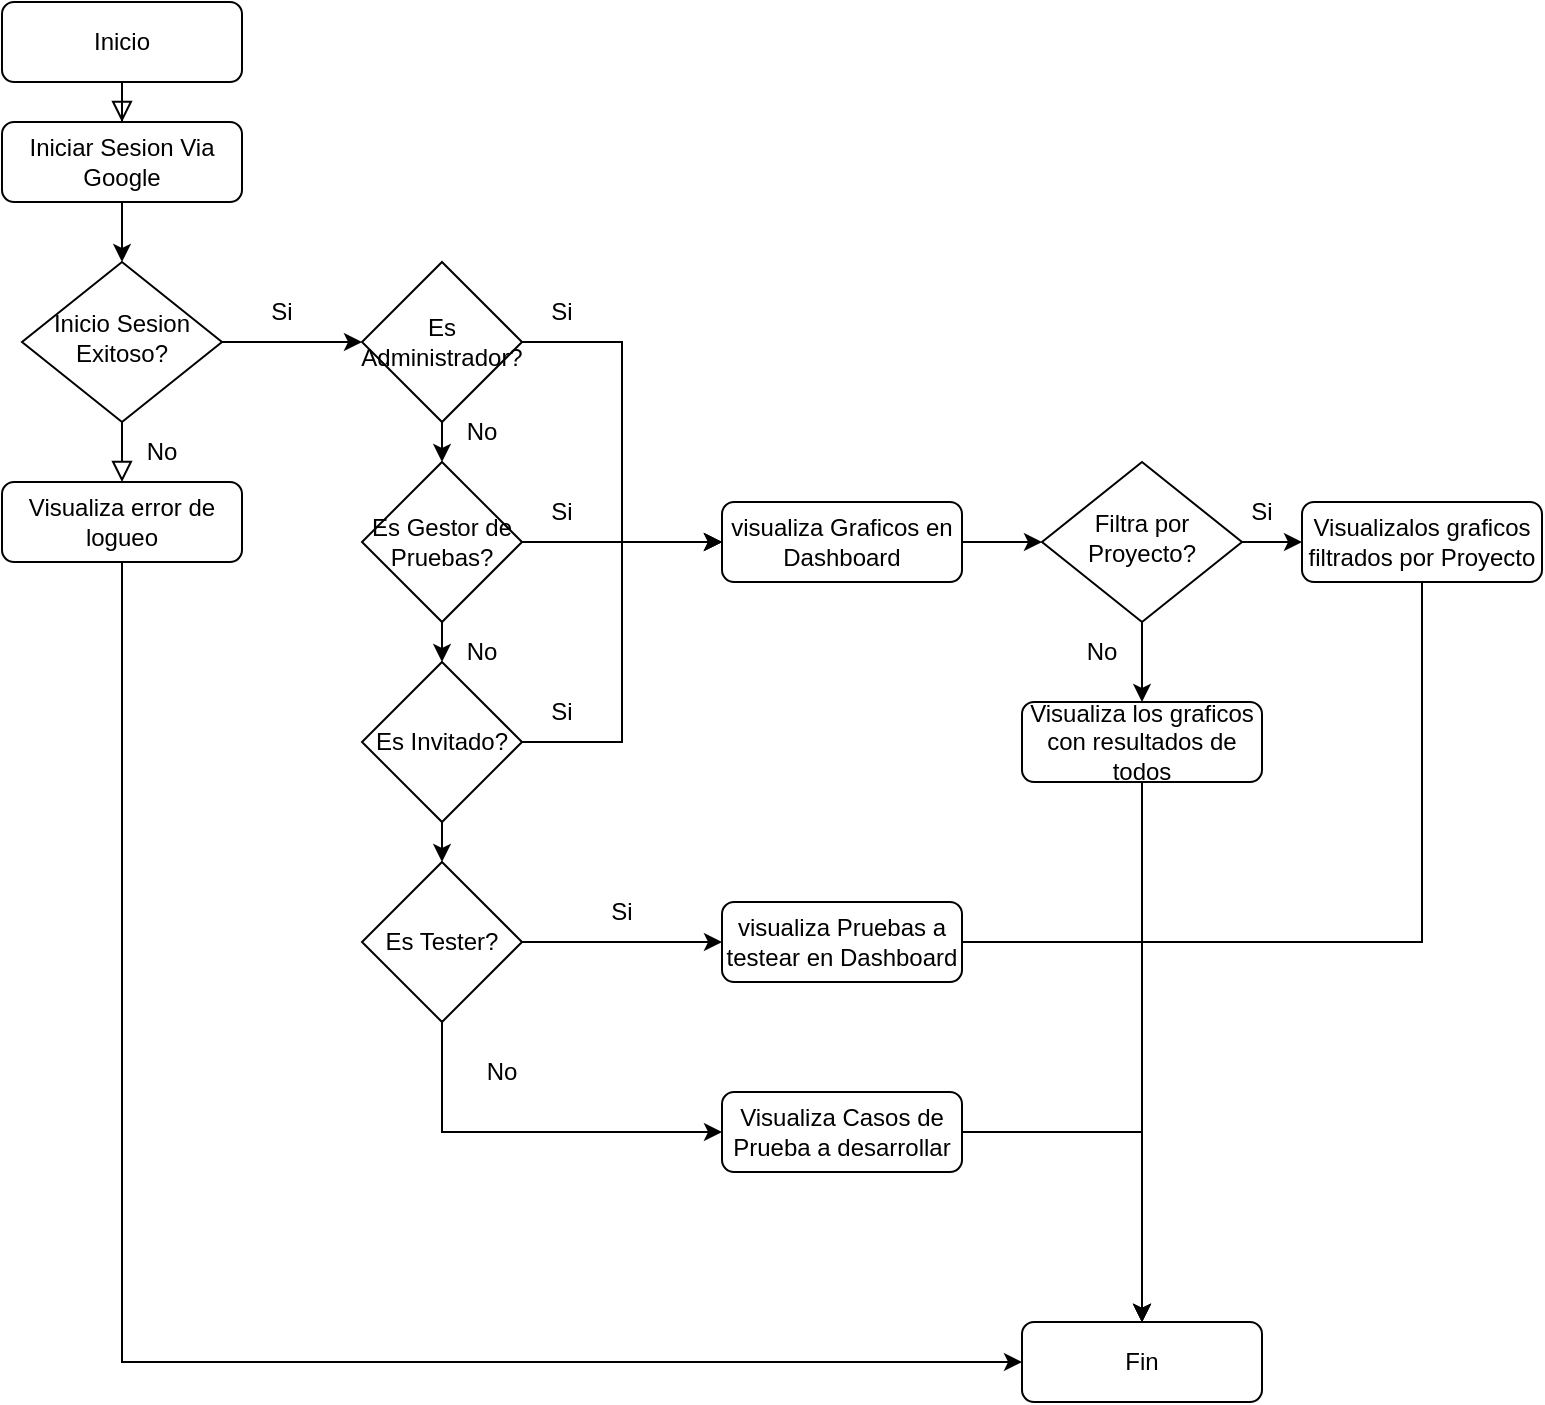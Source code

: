 <mxfile version="24.7.13" pages="7">
  <diagram id="C5RBs43oDa-KdzZeNtuy" name="Inicio y Dashboard">
    <mxGraphModel dx="1114" dy="592" grid="1" gridSize="10" guides="1" tooltips="1" connect="1" arrows="1" fold="1" page="1" pageScale="1" pageWidth="827" pageHeight="1169" math="0" shadow="0">
      <root>
        <mxCell id="WIyWlLk6GJQsqaUBKTNV-0" />
        <mxCell id="WIyWlLk6GJQsqaUBKTNV-1" parent="WIyWlLk6GJQsqaUBKTNV-0" />
        <mxCell id="WIyWlLk6GJQsqaUBKTNV-2" value="" style="rounded=0;html=1;jettySize=auto;orthogonalLoop=1;fontSize=11;endArrow=block;endFill=0;endSize=8;strokeWidth=1;shadow=0;labelBackgroundColor=none;edgeStyle=orthogonalEdgeStyle;entryX=0.5;entryY=0;entryDx=0;entryDy=0;" parent="WIyWlLk6GJQsqaUBKTNV-1" source="WIyWlLk6GJQsqaUBKTNV-3" target="fWd-v-28DqznT79TkuqR-0" edge="1">
          <mxGeometry relative="1" as="geometry">
            <mxPoint x="210" y="100" as="targetPoint" />
          </mxGeometry>
        </mxCell>
        <mxCell id="WIyWlLk6GJQsqaUBKTNV-3" value="Inicio" style="rounded=1;whiteSpace=wrap;html=1;fontSize=12;glass=0;strokeWidth=1;shadow=0;" parent="WIyWlLk6GJQsqaUBKTNV-1" vertex="1">
          <mxGeometry x="10" y="20" width="120" height="40" as="geometry" />
        </mxCell>
        <mxCell id="WIyWlLk6GJQsqaUBKTNV-5" value="" style="edgeStyle=orthogonalEdgeStyle;rounded=0;html=1;jettySize=auto;orthogonalLoop=1;fontSize=11;endArrow=block;endFill=0;endSize=8;strokeWidth=1;shadow=0;labelBackgroundColor=none;" parent="WIyWlLk6GJQsqaUBKTNV-1" source="WIyWlLk6GJQsqaUBKTNV-6" target="WIyWlLk6GJQsqaUBKTNV-7" edge="1">
          <mxGeometry y="10" relative="1" as="geometry">
            <mxPoint as="offset" />
          </mxGeometry>
        </mxCell>
        <mxCell id="fWd-v-28DqznT79TkuqR-5" style="edgeStyle=orthogonalEdgeStyle;rounded=0;orthogonalLoop=1;jettySize=auto;html=1;exitX=1;exitY=0.5;exitDx=0;exitDy=0;entryX=0;entryY=0.5;entryDx=0;entryDy=0;" parent="WIyWlLk6GJQsqaUBKTNV-1" source="WIyWlLk6GJQsqaUBKTNV-6" target="fWd-v-28DqznT79TkuqR-4" edge="1">
          <mxGeometry relative="1" as="geometry" />
        </mxCell>
        <mxCell id="WIyWlLk6GJQsqaUBKTNV-6" value="Inicio Sesion Exitoso?" style="rhombus;whiteSpace=wrap;html=1;shadow=0;fontFamily=Helvetica;fontSize=12;align=center;strokeWidth=1;spacing=6;spacingTop=-4;" parent="WIyWlLk6GJQsqaUBKTNV-1" vertex="1">
          <mxGeometry x="20" y="150" width="100" height="80" as="geometry" />
        </mxCell>
        <mxCell id="396ag-D_9rQDIxLRLPmo-1" style="edgeStyle=orthogonalEdgeStyle;rounded=0;orthogonalLoop=1;jettySize=auto;html=1;exitX=0.5;exitY=1;exitDx=0;exitDy=0;entryX=0;entryY=0.5;entryDx=0;entryDy=0;" parent="WIyWlLk6GJQsqaUBKTNV-1" source="WIyWlLk6GJQsqaUBKTNV-7" target="396ag-D_9rQDIxLRLPmo-0" edge="1">
          <mxGeometry relative="1" as="geometry" />
        </mxCell>
        <mxCell id="WIyWlLk6GJQsqaUBKTNV-7" value="Visualiza error de logueo" style="rounded=1;whiteSpace=wrap;html=1;fontSize=12;glass=0;strokeWidth=1;shadow=0;" parent="WIyWlLk6GJQsqaUBKTNV-1" vertex="1">
          <mxGeometry x="10" y="260" width="120" height="40" as="geometry" />
        </mxCell>
        <mxCell id="fWd-v-28DqznT79TkuqR-16" style="edgeStyle=orthogonalEdgeStyle;rounded=0;orthogonalLoop=1;jettySize=auto;html=1;exitX=0.5;exitY=1;exitDx=0;exitDy=0;entryX=0.5;entryY=0;entryDx=0;entryDy=0;" parent="WIyWlLk6GJQsqaUBKTNV-1" source="WIyWlLk6GJQsqaUBKTNV-10" target="WIyWlLk6GJQsqaUBKTNV-11" edge="1">
          <mxGeometry relative="1" as="geometry" />
        </mxCell>
        <mxCell id="fWd-v-28DqznT79TkuqR-17" style="edgeStyle=orthogonalEdgeStyle;rounded=0;orthogonalLoop=1;jettySize=auto;html=1;exitX=1;exitY=0.5;exitDx=0;exitDy=0;entryX=0;entryY=0.5;entryDx=0;entryDy=0;" parent="WIyWlLk6GJQsqaUBKTNV-1" source="WIyWlLk6GJQsqaUBKTNV-10" target="fWd-v-28DqznT79TkuqR-3" edge="1">
          <mxGeometry relative="1" as="geometry" />
        </mxCell>
        <mxCell id="WIyWlLk6GJQsqaUBKTNV-10" value="Filtra por Proyecto?" style="rhombus;whiteSpace=wrap;html=1;shadow=0;fontFamily=Helvetica;fontSize=12;align=center;strokeWidth=1;spacing=6;spacingTop=-4;" parent="WIyWlLk6GJQsqaUBKTNV-1" vertex="1">
          <mxGeometry x="530" y="250" width="100" height="80" as="geometry" />
        </mxCell>
        <mxCell id="396ag-D_9rQDIxLRLPmo-3" style="edgeStyle=orthogonalEdgeStyle;rounded=0;orthogonalLoop=1;jettySize=auto;html=1;exitX=0.5;exitY=1;exitDx=0;exitDy=0;" parent="WIyWlLk6GJQsqaUBKTNV-1" source="WIyWlLk6GJQsqaUBKTNV-11" target="396ag-D_9rQDIxLRLPmo-0" edge="1">
          <mxGeometry relative="1" as="geometry" />
        </mxCell>
        <mxCell id="WIyWlLk6GJQsqaUBKTNV-11" value="Visualiza los graficos con resultados de todos" style="rounded=1;whiteSpace=wrap;html=1;fontSize=12;glass=0;strokeWidth=1;shadow=0;" parent="WIyWlLk6GJQsqaUBKTNV-1" vertex="1">
          <mxGeometry x="520" y="370" width="120" height="40" as="geometry" />
        </mxCell>
        <mxCell id="fWd-v-28DqznT79TkuqR-2" style="edgeStyle=orthogonalEdgeStyle;rounded=0;orthogonalLoop=1;jettySize=auto;html=1;exitX=1;exitY=0.5;exitDx=0;exitDy=0;entryX=0;entryY=0.5;entryDx=0;entryDy=0;" parent="WIyWlLk6GJQsqaUBKTNV-1" source="WIyWlLk6GJQsqaUBKTNV-12" target="WIyWlLk6GJQsqaUBKTNV-10" edge="1">
          <mxGeometry relative="1" as="geometry" />
        </mxCell>
        <mxCell id="WIyWlLk6GJQsqaUBKTNV-12" value="visualiza Graficos en Dashboard" style="rounded=1;whiteSpace=wrap;html=1;fontSize=12;glass=0;strokeWidth=1;shadow=0;" parent="WIyWlLk6GJQsqaUBKTNV-1" vertex="1">
          <mxGeometry x="370" y="270" width="120" height="40" as="geometry" />
        </mxCell>
        <mxCell id="fWd-v-28DqznT79TkuqR-1" style="edgeStyle=orthogonalEdgeStyle;rounded=0;orthogonalLoop=1;jettySize=auto;html=1;exitX=0.5;exitY=1;exitDx=0;exitDy=0;entryX=0.5;entryY=0;entryDx=0;entryDy=0;" parent="WIyWlLk6GJQsqaUBKTNV-1" source="fWd-v-28DqznT79TkuqR-0" target="WIyWlLk6GJQsqaUBKTNV-6" edge="1">
          <mxGeometry relative="1" as="geometry" />
        </mxCell>
        <mxCell id="fWd-v-28DqznT79TkuqR-0" value="Iniciar Sesion Via Google" style="rounded=1;whiteSpace=wrap;html=1;fontSize=12;glass=0;strokeWidth=1;shadow=0;" parent="WIyWlLk6GJQsqaUBKTNV-1" vertex="1">
          <mxGeometry x="10" y="80" width="120" height="40" as="geometry" />
        </mxCell>
        <mxCell id="396ag-D_9rQDIxLRLPmo-4" style="edgeStyle=orthogonalEdgeStyle;rounded=0;orthogonalLoop=1;jettySize=auto;html=1;entryX=0.5;entryY=0;entryDx=0;entryDy=0;" parent="WIyWlLk6GJQsqaUBKTNV-1" source="fWd-v-28DqznT79TkuqR-3" target="396ag-D_9rQDIxLRLPmo-0" edge="1">
          <mxGeometry relative="1" as="geometry">
            <Array as="points">
              <mxPoint x="720" y="490" />
              <mxPoint x="580" y="490" />
            </Array>
          </mxGeometry>
        </mxCell>
        <mxCell id="fWd-v-28DqznT79TkuqR-3" value="Visualizalos graficos filtrados por Proyecto" style="rounded=1;whiteSpace=wrap;html=1;fontSize=12;glass=0;strokeWidth=1;shadow=0;" parent="WIyWlLk6GJQsqaUBKTNV-1" vertex="1">
          <mxGeometry x="660" y="270" width="120" height="40" as="geometry" />
        </mxCell>
        <mxCell id="fWd-v-28DqznT79TkuqR-6" style="edgeStyle=orthogonalEdgeStyle;rounded=0;orthogonalLoop=1;jettySize=auto;html=1;exitX=1;exitY=0.5;exitDx=0;exitDy=0;entryX=0;entryY=0.5;entryDx=0;entryDy=0;" parent="WIyWlLk6GJQsqaUBKTNV-1" source="fWd-v-28DqznT79TkuqR-4" target="WIyWlLk6GJQsqaUBKTNV-12" edge="1">
          <mxGeometry relative="1" as="geometry" />
        </mxCell>
        <mxCell id="fWd-v-28DqznT79TkuqR-9" style="edgeStyle=orthogonalEdgeStyle;rounded=0;orthogonalLoop=1;jettySize=auto;html=1;exitX=0.5;exitY=1;exitDx=0;exitDy=0;entryX=0.5;entryY=0;entryDx=0;entryDy=0;" parent="WIyWlLk6GJQsqaUBKTNV-1" source="fWd-v-28DqznT79TkuqR-4" target="fWd-v-28DqznT79TkuqR-7" edge="1">
          <mxGeometry relative="1" as="geometry" />
        </mxCell>
        <mxCell id="fWd-v-28DqznT79TkuqR-4" value="Es Administrador?" style="rhombus;whiteSpace=wrap;html=1;" parent="WIyWlLk6GJQsqaUBKTNV-1" vertex="1">
          <mxGeometry x="190" y="150" width="80" height="80" as="geometry" />
        </mxCell>
        <mxCell id="fWd-v-28DqznT79TkuqR-8" style="edgeStyle=orthogonalEdgeStyle;rounded=0;orthogonalLoop=1;jettySize=auto;html=1;entryX=0;entryY=0.5;entryDx=0;entryDy=0;" parent="WIyWlLk6GJQsqaUBKTNV-1" source="fWd-v-28DqznT79TkuqR-7" target="WIyWlLk6GJQsqaUBKTNV-12" edge="1">
          <mxGeometry relative="1" as="geometry" />
        </mxCell>
        <mxCell id="fWd-v-28DqznT79TkuqR-13" style="edgeStyle=orthogonalEdgeStyle;rounded=0;orthogonalLoop=1;jettySize=auto;html=1;exitX=0.5;exitY=1;exitDx=0;exitDy=0;entryX=0.5;entryY=0;entryDx=0;entryDy=0;" parent="WIyWlLk6GJQsqaUBKTNV-1" source="fWd-v-28DqznT79TkuqR-7" target="fWd-v-28DqznT79TkuqR-10" edge="1">
          <mxGeometry relative="1" as="geometry" />
        </mxCell>
        <mxCell id="fWd-v-28DqznT79TkuqR-7" value="Es Gestor de Pruebas?" style="rhombus;whiteSpace=wrap;html=1;" parent="WIyWlLk6GJQsqaUBKTNV-1" vertex="1">
          <mxGeometry x="190" y="250" width="80" height="80" as="geometry" />
        </mxCell>
        <mxCell id="fWd-v-28DqznT79TkuqR-14" style="edgeStyle=orthogonalEdgeStyle;rounded=0;orthogonalLoop=1;jettySize=auto;html=1;exitX=0.5;exitY=1;exitDx=0;exitDy=0;entryX=0.5;entryY=0;entryDx=0;entryDy=0;" parent="WIyWlLk6GJQsqaUBKTNV-1" source="fWd-v-28DqznT79TkuqR-10" target="fWd-v-28DqznT79TkuqR-11" edge="1">
          <mxGeometry relative="1" as="geometry" />
        </mxCell>
        <mxCell id="fWd-v-28DqznT79TkuqR-19" style="edgeStyle=orthogonalEdgeStyle;rounded=0;orthogonalLoop=1;jettySize=auto;html=1;exitX=1;exitY=0.5;exitDx=0;exitDy=0;" parent="WIyWlLk6GJQsqaUBKTNV-1" source="fWd-v-28DqznT79TkuqR-10" target="WIyWlLk6GJQsqaUBKTNV-12" edge="1">
          <mxGeometry relative="1" as="geometry">
            <Array as="points">
              <mxPoint x="320" y="390" />
              <mxPoint x="320" y="290" />
            </Array>
          </mxGeometry>
        </mxCell>
        <mxCell id="fWd-v-28DqznT79TkuqR-10" value="Es Invitado?" style="rhombus;whiteSpace=wrap;html=1;" parent="WIyWlLk6GJQsqaUBKTNV-1" vertex="1">
          <mxGeometry x="190" y="350" width="80" height="80" as="geometry" />
        </mxCell>
        <mxCell id="fWd-v-28DqznT79TkuqR-21" style="edgeStyle=orthogonalEdgeStyle;rounded=0;orthogonalLoop=1;jettySize=auto;html=1;exitX=1;exitY=0.5;exitDx=0;exitDy=0;entryX=0;entryY=0.5;entryDx=0;entryDy=0;" parent="WIyWlLk6GJQsqaUBKTNV-1" source="fWd-v-28DqznT79TkuqR-11" target="fWd-v-28DqznT79TkuqR-20" edge="1">
          <mxGeometry relative="1" as="geometry" />
        </mxCell>
        <mxCell id="396ag-D_9rQDIxLRLPmo-2" style="edgeStyle=orthogonalEdgeStyle;rounded=0;orthogonalLoop=1;jettySize=auto;html=1;exitX=0.5;exitY=1;exitDx=0;exitDy=0;entryX=0;entryY=0.5;entryDx=0;entryDy=0;" parent="WIyWlLk6GJQsqaUBKTNV-1" source="fWd-v-28DqznT79TkuqR-11" target="fWd-v-28DqznT79TkuqR-22" edge="1">
          <mxGeometry relative="1" as="geometry">
            <Array as="points">
              <mxPoint x="230" y="585" />
            </Array>
          </mxGeometry>
        </mxCell>
        <mxCell id="fWd-v-28DqznT79TkuqR-11" value="Es Tester?" style="rhombus;whiteSpace=wrap;html=1;" parent="WIyWlLk6GJQsqaUBKTNV-1" vertex="1">
          <mxGeometry x="190" y="450" width="80" height="80" as="geometry" />
        </mxCell>
        <mxCell id="fWd-v-28DqznT79TkuqR-20" value="visualiza Pruebas a testear en Dashboard" style="rounded=1;whiteSpace=wrap;html=1;fontSize=12;glass=0;strokeWidth=1;shadow=0;" parent="WIyWlLk6GJQsqaUBKTNV-1" vertex="1">
          <mxGeometry x="370" y="470" width="120" height="40" as="geometry" />
        </mxCell>
        <mxCell id="396ag-D_9rQDIxLRLPmo-7" style="edgeStyle=orthogonalEdgeStyle;rounded=0;orthogonalLoop=1;jettySize=auto;html=1;entryX=0.5;entryY=0;entryDx=0;entryDy=0;" parent="WIyWlLk6GJQsqaUBKTNV-1" source="fWd-v-28DqznT79TkuqR-22" target="396ag-D_9rQDIxLRLPmo-0" edge="1">
          <mxGeometry relative="1" as="geometry" />
        </mxCell>
        <mxCell id="fWd-v-28DqznT79TkuqR-22" value="Visualiza Casos de Prueba a desarrollar" style="rounded=1;whiteSpace=wrap;html=1;fontSize=12;glass=0;strokeWidth=1;shadow=0;" parent="WIyWlLk6GJQsqaUBKTNV-1" vertex="1">
          <mxGeometry x="370" y="565" width="120" height="40" as="geometry" />
        </mxCell>
        <mxCell id="396ag-D_9rQDIxLRLPmo-0" value="Fin" style="rounded=1;whiteSpace=wrap;html=1;fontSize=12;glass=0;strokeWidth=1;shadow=0;" parent="WIyWlLk6GJQsqaUBKTNV-1" vertex="1">
          <mxGeometry x="520" y="680" width="120" height="40" as="geometry" />
        </mxCell>
        <mxCell id="396ag-D_9rQDIxLRLPmo-8" style="edgeStyle=orthogonalEdgeStyle;rounded=0;orthogonalLoop=1;jettySize=auto;html=1;" parent="WIyWlLk6GJQsqaUBKTNV-1" source="fWd-v-28DqznT79TkuqR-20" target="396ag-D_9rQDIxLRLPmo-0" edge="1">
          <mxGeometry relative="1" as="geometry" />
        </mxCell>
        <mxCell id="MdWPL9dJjwOpYeXMv6BX-0" value="Si" style="text;html=1;align=center;verticalAlign=middle;whiteSpace=wrap;rounded=0;" parent="WIyWlLk6GJQsqaUBKTNV-1" vertex="1">
          <mxGeometry x="120" y="160" width="60" height="30" as="geometry" />
        </mxCell>
        <mxCell id="MdWPL9dJjwOpYeXMv6BX-1" value="No" style="text;html=1;align=center;verticalAlign=middle;whiteSpace=wrap;rounded=0;" parent="WIyWlLk6GJQsqaUBKTNV-1" vertex="1">
          <mxGeometry x="220" y="220" width="60" height="30" as="geometry" />
        </mxCell>
        <mxCell id="MdWPL9dJjwOpYeXMv6BX-2" value="Si" style="text;html=1;align=center;verticalAlign=middle;whiteSpace=wrap;rounded=0;" parent="WIyWlLk6GJQsqaUBKTNV-1" vertex="1">
          <mxGeometry x="260" y="160" width="60" height="30" as="geometry" />
        </mxCell>
        <mxCell id="MdWPL9dJjwOpYeXMv6BX-3" value="Si" style="text;html=1;align=center;verticalAlign=middle;whiteSpace=wrap;rounded=0;" parent="WIyWlLk6GJQsqaUBKTNV-1" vertex="1">
          <mxGeometry x="260" y="260" width="60" height="30" as="geometry" />
        </mxCell>
        <mxCell id="MdWPL9dJjwOpYeXMv6BX-4" value="Si" style="text;html=1;align=center;verticalAlign=middle;whiteSpace=wrap;rounded=0;" parent="WIyWlLk6GJQsqaUBKTNV-1" vertex="1">
          <mxGeometry x="260" y="360" width="60" height="30" as="geometry" />
        </mxCell>
        <mxCell id="MdWPL9dJjwOpYeXMv6BX-5" value="Si" style="text;html=1;align=center;verticalAlign=middle;whiteSpace=wrap;rounded=0;" parent="WIyWlLk6GJQsqaUBKTNV-1" vertex="1">
          <mxGeometry x="610" y="260" width="60" height="30" as="geometry" />
        </mxCell>
        <mxCell id="MdWPL9dJjwOpYeXMv6BX-7" value="No" style="text;html=1;align=center;verticalAlign=middle;whiteSpace=wrap;rounded=0;" parent="WIyWlLk6GJQsqaUBKTNV-1" vertex="1">
          <mxGeometry x="60" y="230" width="60" height="30" as="geometry" />
        </mxCell>
        <mxCell id="MdWPL9dJjwOpYeXMv6BX-8" value="No" style="text;html=1;align=center;verticalAlign=middle;whiteSpace=wrap;rounded=0;" parent="WIyWlLk6GJQsqaUBKTNV-1" vertex="1">
          <mxGeometry x="220" y="330" width="60" height="30" as="geometry" />
        </mxCell>
        <mxCell id="MdWPL9dJjwOpYeXMv6BX-9" value="No" style="text;html=1;align=center;verticalAlign=middle;whiteSpace=wrap;rounded=0;" parent="WIyWlLk6GJQsqaUBKTNV-1" vertex="1">
          <mxGeometry x="230" y="540" width="60" height="30" as="geometry" />
        </mxCell>
        <mxCell id="MdWPL9dJjwOpYeXMv6BX-10" value="Si" style="text;html=1;align=center;verticalAlign=middle;whiteSpace=wrap;rounded=0;" parent="WIyWlLk6GJQsqaUBKTNV-1" vertex="1">
          <mxGeometry x="290" y="460" width="60" height="30" as="geometry" />
        </mxCell>
        <mxCell id="MdWPL9dJjwOpYeXMv6BX-11" value="No" style="text;html=1;align=center;verticalAlign=middle;whiteSpace=wrap;rounded=0;" parent="WIyWlLk6GJQsqaUBKTNV-1" vertex="1">
          <mxGeometry x="530" y="330" width="60" height="30" as="geometry" />
        </mxCell>
      </root>
    </mxGraphModel>
  </diagram>
  <diagram id="uAWZf4sumFaxluZ9KqPS" name="Gestion de Usuarios">
    <mxGraphModel dx="1114" dy="592" grid="1" gridSize="10" guides="1" tooltips="1" connect="1" arrows="1" fold="1" page="1" pageScale="1" pageWidth="827" pageHeight="1169" math="0" shadow="0">
      <root>
        <mxCell id="0" />
        <mxCell id="1" parent="0" />
        <mxCell id="YK8dXBzOMlmDDkttp_M9-1" value="" style="rounded=0;html=1;jettySize=auto;orthogonalLoop=1;fontSize=11;endArrow=block;endFill=0;endSize=8;strokeWidth=1;shadow=0;labelBackgroundColor=none;edgeStyle=orthogonalEdgeStyle;entryX=0.5;entryY=0;entryDx=0;entryDy=0;" parent="1" source="YK8dXBzOMlmDDkttp_M9-2" target="YK8dXBzOMlmDDkttp_M9-14" edge="1">
          <mxGeometry relative="1" as="geometry">
            <mxPoint x="210" y="100" as="targetPoint" />
          </mxGeometry>
        </mxCell>
        <mxCell id="YK8dXBzOMlmDDkttp_M9-2" value="Inicio" style="rounded=1;whiteSpace=wrap;html=1;fontSize=12;glass=0;strokeWidth=1;shadow=0;" parent="1" vertex="1">
          <mxGeometry x="10" y="20" width="120" height="40" as="geometry" />
        </mxCell>
        <mxCell id="YK8dXBzOMlmDDkttp_M9-3" value="" style="edgeStyle=orthogonalEdgeStyle;rounded=0;html=1;jettySize=auto;orthogonalLoop=1;fontSize=11;endArrow=block;endFill=0;endSize=8;strokeWidth=1;shadow=0;labelBackgroundColor=none;" parent="1" source="YK8dXBzOMlmDDkttp_M9-5" target="YK8dXBzOMlmDDkttp_M9-6" edge="1">
          <mxGeometry y="10" relative="1" as="geometry">
            <mxPoint as="offset" />
          </mxGeometry>
        </mxCell>
        <mxCell id="YK8dXBzOMlmDDkttp_M9-4" style="edgeStyle=orthogonalEdgeStyle;rounded=0;orthogonalLoop=1;jettySize=auto;html=1;exitX=1;exitY=0.5;exitDx=0;exitDy=0;entryX=0;entryY=0.5;entryDx=0;entryDy=0;" parent="1" source="YK8dXBzOMlmDDkttp_M9-5" target="YK8dXBzOMlmDDkttp_M9-18" edge="1">
          <mxGeometry relative="1" as="geometry" />
        </mxCell>
        <mxCell id="YK8dXBzOMlmDDkttp_M9-5" value="Inicio Sesion Exitoso?" style="rhombus;whiteSpace=wrap;html=1;shadow=0;fontFamily=Helvetica;fontSize=12;align=center;strokeWidth=1;spacing=6;spacingTop=-4;" parent="1" vertex="1">
          <mxGeometry x="20" y="150" width="100" height="80" as="geometry" />
        </mxCell>
        <mxCell id="gKBjG_9g8FW9DnvU9coq-1" style="edgeStyle=orthogonalEdgeStyle;rounded=0;orthogonalLoop=1;jettySize=auto;html=1;exitX=0.5;exitY=1;exitDx=0;exitDy=0;entryX=0.5;entryY=0;entryDx=0;entryDy=0;" parent="1" source="YK8dXBzOMlmDDkttp_M9-6" target="gKBjG_9g8FW9DnvU9coq-2" edge="1">
          <mxGeometry relative="1" as="geometry">
            <mxPoint x="150" y="500" as="targetPoint" />
          </mxGeometry>
        </mxCell>
        <mxCell id="YK8dXBzOMlmDDkttp_M9-6" value="Visualiza error de logueo" style="rounded=1;whiteSpace=wrap;html=1;fontSize=12;glass=0;strokeWidth=1;shadow=0;" parent="1" vertex="1">
          <mxGeometry x="10" y="260" width="120" height="40" as="geometry" />
        </mxCell>
        <mxCell id="YK8dXBzOMlmDDkttp_M9-8" style="edgeStyle=orthogonalEdgeStyle;rounded=0;orthogonalLoop=1;jettySize=auto;html=1;exitX=1;exitY=0.5;exitDx=0;exitDy=0;entryX=0.5;entryY=0;entryDx=0;entryDy=0;" parent="1" source="YK8dXBzOMlmDDkttp_M9-9" target="gKBjG_9g8FW9DnvU9coq-9" edge="1">
          <mxGeometry relative="1" as="geometry">
            <mxPoint x="510" y="190" as="targetPoint" />
          </mxGeometry>
        </mxCell>
        <mxCell id="TYpcwgl1YCxRhIBRb1xw-6" style="edgeStyle=orthogonalEdgeStyle;rounded=0;orthogonalLoop=1;jettySize=auto;html=1;" edge="1" parent="1" source="YK8dXBzOMlmDDkttp_M9-9" target="gKBjG_9g8FW9DnvU9coq-3">
          <mxGeometry relative="1" as="geometry" />
        </mxCell>
        <mxCell id="YK8dXBzOMlmDDkttp_M9-9" value="Desea crear Usuario?" style="rhombus;whiteSpace=wrap;html=1;shadow=0;fontFamily=Helvetica;fontSize=12;align=center;strokeWidth=1;spacing=6;spacingTop=-4;" parent="1" vertex="1">
          <mxGeometry x="390" y="150" width="100" height="80" as="geometry" />
        </mxCell>
        <mxCell id="YK8dXBzOMlmDDkttp_M9-13" style="edgeStyle=orthogonalEdgeStyle;rounded=0;orthogonalLoop=1;jettySize=auto;html=1;exitX=0.5;exitY=1;exitDx=0;exitDy=0;entryX=0.5;entryY=0;entryDx=0;entryDy=0;" parent="1" source="YK8dXBzOMlmDDkttp_M9-14" target="YK8dXBzOMlmDDkttp_M9-5" edge="1">
          <mxGeometry relative="1" as="geometry" />
        </mxCell>
        <mxCell id="YK8dXBzOMlmDDkttp_M9-14" value="Iniciar Sesion Via Google" style="rounded=1;whiteSpace=wrap;html=1;fontSize=12;glass=0;strokeWidth=1;shadow=0;" parent="1" vertex="1">
          <mxGeometry x="10" y="80" width="120" height="40" as="geometry" />
        </mxCell>
        <mxCell id="YK8dXBzOMlmDDkttp_M9-17" style="edgeStyle=orthogonalEdgeStyle;rounded=0;orthogonalLoop=1;jettySize=auto;html=1;exitX=0.5;exitY=1;exitDx=0;exitDy=0;entryX=0.5;entryY=0;entryDx=0;entryDy=0;" parent="1" source="YK8dXBzOMlmDDkttp_M9-18" target="gKBjG_9g8FW9DnvU9coq-2" edge="1">
          <mxGeometry relative="1" as="geometry">
            <mxPoint x="230" y="430" as="targetPoint" />
            <Array as="points">
              <mxPoint x="190" y="350" />
              <mxPoint x="70" y="350" />
            </Array>
          </mxGeometry>
        </mxCell>
        <mxCell id="TYpcwgl1YCxRhIBRb1xw-1" style="edgeStyle=orthogonalEdgeStyle;rounded=0;orthogonalLoop=1;jettySize=auto;html=1;entryX=0;entryY=0.5;entryDx=0;entryDy=0;" edge="1" parent="1" source="YK8dXBzOMlmDDkttp_M9-18" target="YK8dXBzOMlmDDkttp_M9-9">
          <mxGeometry relative="1" as="geometry">
            <mxPoint x="350" y="210" as="targetPoint" />
          </mxGeometry>
        </mxCell>
        <mxCell id="YK8dXBzOMlmDDkttp_M9-18" value="Es Administrador?" style="rhombus;whiteSpace=wrap;html=1;" parent="1" vertex="1">
          <mxGeometry x="150" y="150" width="80" height="80" as="geometry" />
        </mxCell>
        <mxCell id="gKBjG_9g8FW9DnvU9coq-2" value="Fin" style="rounded=1;whiteSpace=wrap;html=1;fontSize=12;glass=0;strokeWidth=1;shadow=0;" parent="1" vertex="1">
          <mxGeometry x="10" y="500" width="120" height="40" as="geometry" />
        </mxCell>
        <mxCell id="gKBjG_9g8FW9DnvU9coq-17" value="" style="edgeStyle=orthogonalEdgeStyle;rounded=0;orthogonalLoop=1;jettySize=auto;html=1;" parent="1" source="gKBjG_9g8FW9DnvU9coq-3" target="gKBjG_9g8FW9DnvU9coq-16" edge="1">
          <mxGeometry relative="1" as="geometry" />
        </mxCell>
        <mxCell id="gKBjG_9g8FW9DnvU9coq-27" style="edgeStyle=orthogonalEdgeStyle;rounded=0;orthogonalLoop=1;jettySize=auto;html=1;exitX=0.5;exitY=1;exitDx=0;exitDy=0;" parent="1" source="gKBjG_9g8FW9DnvU9coq-3" edge="1">
          <mxGeometry relative="1" as="geometry">
            <mxPoint x="440" y="490" as="targetPoint" />
          </mxGeometry>
        </mxCell>
        <mxCell id="gKBjG_9g8FW9DnvU9coq-3" value="Desea agregarle Roles" style="rhombus;whiteSpace=wrap;html=1;rounded=1;glass=0;strokeWidth=1;shadow=0;" parent="1" vertex="1">
          <mxGeometry x="400" y="310" width="80" height="80" as="geometry" />
        </mxCell>
        <mxCell id="gKBjG_9g8FW9DnvU9coq-11" style="edgeStyle=orthogonalEdgeStyle;rounded=0;orthogonalLoop=1;jettySize=auto;html=1;entryX=0.5;entryY=0;entryDx=0;entryDy=0;" parent="1" source="gKBjG_9g8FW9DnvU9coq-9" target="gKBjG_9g8FW9DnvU9coq-3" edge="1">
          <mxGeometry relative="1" as="geometry">
            <mxPoint x="500" y="270" as="targetPoint" />
          </mxGeometry>
        </mxCell>
        <mxCell id="gKBjG_9g8FW9DnvU9coq-13" style="edgeStyle=orthogonalEdgeStyle;rounded=0;orthogonalLoop=1;jettySize=auto;html=1;exitX=1;exitY=0.5;exitDx=0;exitDy=0;entryX=0.5;entryY=1;entryDx=0;entryDy=0;" parent="1" source="gKBjG_9g8FW9DnvU9coq-9" target="gKBjG_9g8FW9DnvU9coq-2" edge="1">
          <mxGeometry relative="1" as="geometry">
            <Array as="points">
              <mxPoint x="660" y="270" />
              <mxPoint x="660" y="610" />
              <mxPoint x="70" y="610" />
            </Array>
          </mxGeometry>
        </mxCell>
        <mxCell id="gKBjG_9g8FW9DnvU9coq-9" value="Creó el usuario?" style="rhombus;whiteSpace=wrap;html=1;rounded=1;glass=0;strokeWidth=1;shadow=0;" parent="1" vertex="1">
          <mxGeometry x="530" y="230" width="80" height="80" as="geometry" />
        </mxCell>
        <mxCell id="TYpcwgl1YCxRhIBRb1xw-4" style="edgeStyle=orthogonalEdgeStyle;rounded=0;orthogonalLoop=1;jettySize=auto;html=1;entryX=0.5;entryY=0;entryDx=0;entryDy=0;" edge="1" parent="1" source="gKBjG_9g8FW9DnvU9coq-16" target="gKBjG_9g8FW9DnvU9coq-25">
          <mxGeometry relative="1" as="geometry">
            <Array as="points">
              <mxPoint x="580" y="450" />
              <mxPoint x="440" y="450" />
            </Array>
          </mxGeometry>
        </mxCell>
        <mxCell id="gKBjG_9g8FW9DnvU9coq-16" value="Asignar Roles" style="whiteSpace=wrap;html=1;rounded=1;glass=0;strokeWidth=1;shadow=0;" parent="1" vertex="1">
          <mxGeometry x="530" y="320" width="100" height="60" as="geometry" />
        </mxCell>
        <mxCell id="gKBjG_9g8FW9DnvU9coq-29" style="edgeStyle=orthogonalEdgeStyle;rounded=0;orthogonalLoop=1;jettySize=auto;html=1;exitX=1;exitY=0.5;exitDx=0;exitDy=0;entryX=0;entryY=0.5;entryDx=0;entryDy=0;" parent="1" source="gKBjG_9g8FW9DnvU9coq-25" target="gKBjG_9g8FW9DnvU9coq-28" edge="1">
          <mxGeometry relative="1" as="geometry" />
        </mxCell>
        <mxCell id="gKBjG_9g8FW9DnvU9coq-35" style="edgeStyle=orthogonalEdgeStyle;rounded=0;orthogonalLoop=1;jettySize=auto;html=1;entryX=0.5;entryY=1;entryDx=0;entryDy=0;" parent="1" source="gKBjG_9g8FW9DnvU9coq-25" target="gKBjG_9g8FW9DnvU9coq-2" edge="1">
          <mxGeometry relative="1" as="geometry">
            <Array as="points">
              <mxPoint x="440" y="610" />
              <mxPoint x="70" y="610" />
            </Array>
          </mxGeometry>
        </mxCell>
        <mxCell id="gKBjG_9g8FW9DnvU9coq-25" value="Desea agregar permisos?" style="rhombus;whiteSpace=wrap;html=1;rounded=1;glass=0;strokeWidth=1;shadow=0;" parent="1" vertex="1">
          <mxGeometry x="400" y="490" width="80" height="80" as="geometry" />
        </mxCell>
        <mxCell id="TYpcwgl1YCxRhIBRb1xw-5" style="edgeStyle=orthogonalEdgeStyle;rounded=0;orthogonalLoop=1;jettySize=auto;html=1;entryX=0.5;entryY=1;entryDx=0;entryDy=0;" edge="1" parent="1" source="gKBjG_9g8FW9DnvU9coq-28" target="gKBjG_9g8FW9DnvU9coq-2">
          <mxGeometry relative="1" as="geometry">
            <Array as="points">
              <mxPoint x="575" y="610" />
              <mxPoint x="70" y="610" />
            </Array>
          </mxGeometry>
        </mxCell>
        <mxCell id="gKBjG_9g8FW9DnvU9coq-28" value="&amp;nbsp;Asignar Permisos" style="whiteSpace=wrap;html=1;rounded=1;glass=0;strokeWidth=1;shadow=0;" parent="1" vertex="1">
          <mxGeometry x="525" y="500" width="100" height="60" as="geometry" />
        </mxCell>
        <mxCell id="ZxyulW6gmShD0rL55wqv-1" value="No" style="text;html=1;align=center;verticalAlign=middle;whiteSpace=wrap;rounded=0;" parent="1" vertex="1">
          <mxGeometry x="60" y="230" width="60" height="30" as="geometry" />
        </mxCell>
        <mxCell id="ZxyulW6gmShD0rL55wqv-2" value="No" style="text;html=1;align=center;verticalAlign=middle;whiteSpace=wrap;rounded=0;" parent="1" vertex="1">
          <mxGeometry x="384" y="230" width="60" height="30" as="geometry" />
        </mxCell>
        <mxCell id="ZxyulW6gmShD0rL55wqv-3" value="No" style="text;html=1;align=center;verticalAlign=middle;whiteSpace=wrap;rounded=0;" parent="1" vertex="1">
          <mxGeometry x="380" y="390" width="60" height="30" as="geometry" />
        </mxCell>
        <mxCell id="ZxyulW6gmShD0rL55wqv-4" value="No" style="text;html=1;align=center;verticalAlign=middle;whiteSpace=wrap;rounded=0;" parent="1" vertex="1">
          <mxGeometry x="430" y="570" width="60" height="30" as="geometry" />
        </mxCell>
        <mxCell id="ZxyulW6gmShD0rL55wqv-7" value="Si" style="text;html=1;align=center;verticalAlign=middle;whiteSpace=wrap;rounded=0;" parent="1" vertex="1">
          <mxGeometry x="100" y="160" width="60" height="30" as="geometry" />
        </mxCell>
        <mxCell id="ZxyulW6gmShD0rL55wqv-8" value="Si" style="text;html=1;align=center;verticalAlign=middle;whiteSpace=wrap;rounded=0;" parent="1" vertex="1">
          <mxGeometry x="240" y="160" width="60" height="30" as="geometry" />
        </mxCell>
        <mxCell id="ZxyulW6gmShD0rL55wqv-9" value="Si" style="text;html=1;align=center;verticalAlign=middle;whiteSpace=wrap;rounded=0;" parent="1" vertex="1">
          <mxGeometry x="465" y="150" width="60" height="30" as="geometry" />
        </mxCell>
        <mxCell id="ZxyulW6gmShD0rL55wqv-10" value="Si" style="text;html=1;align=center;verticalAlign=middle;whiteSpace=wrap;rounded=0;" parent="1" vertex="1">
          <mxGeometry x="480" y="240" width="60" height="30" as="geometry" />
        </mxCell>
        <mxCell id="ZxyulW6gmShD0rL55wqv-11" value="Si" style="text;html=1;align=center;verticalAlign=middle;whiteSpace=wrap;rounded=0;" parent="1" vertex="1">
          <mxGeometry x="465" y="320" width="60" height="30" as="geometry" />
        </mxCell>
        <mxCell id="ZxyulW6gmShD0rL55wqv-14" value="Si" style="text;html=1;align=center;verticalAlign=middle;whiteSpace=wrap;rounded=0;" parent="1" vertex="1">
          <mxGeometry x="470" y="500" width="60" height="30" as="geometry" />
        </mxCell>
        <mxCell id="ZxyulW6gmShD0rL55wqv-15" value="No" style="text;html=1;align=center;verticalAlign=middle;whiteSpace=wrap;rounded=0;" parent="1" vertex="1">
          <mxGeometry x="610" y="240" width="60" height="30" as="geometry" />
        </mxCell>
        <mxCell id="TYpcwgl1YCxRhIBRb1xw-2" value="No" style="text;html=1;align=center;verticalAlign=middle;whiteSpace=wrap;rounded=0;" vertex="1" parent="1">
          <mxGeometry x="190" y="240" width="60" height="30" as="geometry" />
        </mxCell>
      </root>
    </mxGraphModel>
  </diagram>
  <diagram id="-RVbYAglzbK1Wx3bJ95X" name="Gestion Roles">
    <mxGraphModel dx="1114" dy="592" grid="1" gridSize="10" guides="1" tooltips="1" connect="1" arrows="1" fold="1" page="1" pageScale="1" pageWidth="827" pageHeight="1169" math="0" shadow="0">
      <root>
        <mxCell id="0" />
        <mxCell id="1" parent="0" />
        <mxCell id="dtYpSmtsVbXgFF3ShEuw-1" value="" style="rounded=0;html=1;jettySize=auto;orthogonalLoop=1;fontSize=11;endArrow=block;endFill=0;endSize=8;strokeWidth=1;shadow=0;labelBackgroundColor=none;edgeStyle=orthogonalEdgeStyle;entryX=0.5;entryY=0;entryDx=0;entryDy=0;" parent="1" source="dtYpSmtsVbXgFF3ShEuw-2" target="dtYpSmtsVbXgFF3ShEuw-12" edge="1">
          <mxGeometry relative="1" as="geometry">
            <mxPoint x="210" y="100" as="targetPoint" />
          </mxGeometry>
        </mxCell>
        <mxCell id="dtYpSmtsVbXgFF3ShEuw-2" value="Inicio" style="rounded=1;whiteSpace=wrap;html=1;fontSize=12;glass=0;strokeWidth=1;shadow=0;" parent="1" vertex="1">
          <mxGeometry x="10" y="20" width="120" height="40" as="geometry" />
        </mxCell>
        <mxCell id="dtYpSmtsVbXgFF3ShEuw-3" value="" style="edgeStyle=orthogonalEdgeStyle;rounded=0;html=1;jettySize=auto;orthogonalLoop=1;fontSize=11;endArrow=block;endFill=0;endSize=8;strokeWidth=1;shadow=0;labelBackgroundColor=none;" parent="1" source="dtYpSmtsVbXgFF3ShEuw-5" target="dtYpSmtsVbXgFF3ShEuw-7" edge="1">
          <mxGeometry y="10" relative="1" as="geometry">
            <mxPoint as="offset" />
          </mxGeometry>
        </mxCell>
        <mxCell id="dtYpSmtsVbXgFF3ShEuw-4" style="edgeStyle=orthogonalEdgeStyle;rounded=0;orthogonalLoop=1;jettySize=auto;html=1;exitX=1;exitY=0.5;exitDx=0;exitDy=0;entryX=0;entryY=0.5;entryDx=0;entryDy=0;" parent="1" source="dtYpSmtsVbXgFF3ShEuw-5" target="dtYpSmtsVbXgFF3ShEuw-17" edge="1">
          <mxGeometry relative="1" as="geometry" />
        </mxCell>
        <mxCell id="dtYpSmtsVbXgFF3ShEuw-5" value="Inicio Sesion Exitoso?" style="rhombus;whiteSpace=wrap;html=1;shadow=0;fontFamily=Helvetica;fontSize=12;align=center;strokeWidth=1;spacing=6;spacingTop=-4;" parent="1" vertex="1">
          <mxGeometry x="20" y="150" width="100" height="80" as="geometry" />
        </mxCell>
        <mxCell id="dtYpSmtsVbXgFF3ShEuw-6" style="edgeStyle=orthogonalEdgeStyle;rounded=0;orthogonalLoop=1;jettySize=auto;html=1;exitX=0.5;exitY=1;exitDx=0;exitDy=0;entryX=0.5;entryY=0;entryDx=0;entryDy=0;" parent="1" source="dtYpSmtsVbXgFF3ShEuw-7" target="dtYpSmtsVbXgFF3ShEuw-18" edge="1">
          <mxGeometry relative="1" as="geometry">
            <mxPoint x="150" y="500" as="targetPoint" />
          </mxGeometry>
        </mxCell>
        <mxCell id="dtYpSmtsVbXgFF3ShEuw-7" value="Visualiza error de logueo" style="rounded=1;whiteSpace=wrap;html=1;fontSize=12;glass=0;strokeWidth=1;shadow=0;" parent="1" vertex="1">
          <mxGeometry x="10" y="260" width="120" height="40" as="geometry" />
        </mxCell>
        <mxCell id="myCNAzPGXs5DI6EA3opn-2" style="edgeStyle=orthogonalEdgeStyle;rounded=0;orthogonalLoop=1;jettySize=auto;html=1;entryX=0.5;entryY=0;entryDx=0;entryDy=0;" edge="1" parent="1" source="dtYpSmtsVbXgFF3ShEuw-10" target="dtYpSmtsVbXgFF3ShEuw-29">
          <mxGeometry relative="1" as="geometry" />
        </mxCell>
        <mxCell id="Btymm9Gnl6L93njOwd-n-1" style="edgeStyle=orthogonalEdgeStyle;rounded=0;orthogonalLoop=1;jettySize=auto;html=1;" edge="1" parent="1" source="dtYpSmtsVbXgFF3ShEuw-10" target="dtYpSmtsVbXgFF3ShEuw-66">
          <mxGeometry relative="1" as="geometry" />
        </mxCell>
        <mxCell id="dtYpSmtsVbXgFF3ShEuw-10" value="Desea crear Rol?" style="rhombus;whiteSpace=wrap;html=1;shadow=0;fontFamily=Helvetica;fontSize=12;align=center;strokeWidth=1;spacing=6;spacingTop=-4;" parent="1" vertex="1">
          <mxGeometry x="270" y="150" width="100" height="80" as="geometry" />
        </mxCell>
        <mxCell id="dtYpSmtsVbXgFF3ShEuw-11" style="edgeStyle=orthogonalEdgeStyle;rounded=0;orthogonalLoop=1;jettySize=auto;html=1;exitX=0.5;exitY=1;exitDx=0;exitDy=0;entryX=0.5;entryY=0;entryDx=0;entryDy=0;" parent="1" source="dtYpSmtsVbXgFF3ShEuw-12" target="dtYpSmtsVbXgFF3ShEuw-5" edge="1">
          <mxGeometry relative="1" as="geometry" />
        </mxCell>
        <mxCell id="dtYpSmtsVbXgFF3ShEuw-12" value="Iniciar Sesion Via Google" style="rounded=1;whiteSpace=wrap;html=1;fontSize=12;glass=0;strokeWidth=1;shadow=0;" parent="1" vertex="1">
          <mxGeometry x="10" y="80" width="120" height="40" as="geometry" />
        </mxCell>
        <mxCell id="dtYpSmtsVbXgFF3ShEuw-15" style="edgeStyle=orthogonalEdgeStyle;rounded=0;orthogonalLoop=1;jettySize=auto;html=1;exitX=0.5;exitY=1;exitDx=0;exitDy=0;entryX=0.5;entryY=0;entryDx=0;entryDy=0;" parent="1" source="dtYpSmtsVbXgFF3ShEuw-17" target="dtYpSmtsVbXgFF3ShEuw-18" edge="1">
          <mxGeometry relative="1" as="geometry">
            <mxPoint x="230" y="430" as="targetPoint" />
            <Array as="points">
              <mxPoint x="190" y="390" />
              <mxPoint x="70" y="390" />
            </Array>
          </mxGeometry>
        </mxCell>
        <mxCell id="myCNAzPGXs5DI6EA3opn-1" style="edgeStyle=orthogonalEdgeStyle;rounded=0;orthogonalLoop=1;jettySize=auto;html=1;" edge="1" parent="1" source="dtYpSmtsVbXgFF3ShEuw-17" target="dtYpSmtsVbXgFF3ShEuw-10">
          <mxGeometry relative="1" as="geometry" />
        </mxCell>
        <mxCell id="dtYpSmtsVbXgFF3ShEuw-17" value="Es Administrador?" style="rhombus;whiteSpace=wrap;html=1;" parent="1" vertex="1">
          <mxGeometry x="150" y="150" width="80" height="80" as="geometry" />
        </mxCell>
        <mxCell id="dtYpSmtsVbXgFF3ShEuw-18" value="Fin" style="rounded=1;whiteSpace=wrap;html=1;fontSize=12;glass=0;strokeWidth=1;shadow=0;" parent="1" vertex="1">
          <mxGeometry x="10" y="500" width="120" height="40" as="geometry" />
        </mxCell>
        <mxCell id="dtYpSmtsVbXgFF3ShEuw-19" style="edgeStyle=orthogonalEdgeStyle;rounded=0;orthogonalLoop=1;jettySize=auto;html=1;exitX=0;exitY=0.5;exitDx=0;exitDy=0;" parent="1" source="dtYpSmtsVbXgFF3ShEuw-66" edge="1">
          <mxGeometry relative="1" as="geometry">
            <mxPoint x="70" y="500" as="targetPoint" />
            <Array as="points">
              <mxPoint x="70" y="390" />
            </Array>
            <mxPoint x="400" y="350" as="sourcePoint" />
          </mxGeometry>
        </mxCell>
        <mxCell id="Btymm9Gnl6L93njOwd-n-3" style="edgeStyle=orthogonalEdgeStyle;rounded=0;orthogonalLoop=1;jettySize=auto;html=1;" edge="1" parent="1" source="dtYpSmtsVbXgFF3ShEuw-29">
          <mxGeometry relative="1" as="geometry">
            <mxPoint x="320" y="350" as="targetPoint" />
          </mxGeometry>
        </mxCell>
        <mxCell id="Btymm9Gnl6L93njOwd-n-5" style="edgeStyle=orthogonalEdgeStyle;rounded=0;orthogonalLoop=1;jettySize=auto;html=1;entryX=1;entryY=0.5;entryDx=0;entryDy=0;" edge="1" parent="1" source="dtYpSmtsVbXgFF3ShEuw-29" target="dtYpSmtsVbXgFF3ShEuw-18">
          <mxGeometry relative="1" as="geometry">
            <Array as="points">
              <mxPoint x="790" y="270" />
              <mxPoint x="790" y="520" />
            </Array>
          </mxGeometry>
        </mxCell>
        <mxCell id="dtYpSmtsVbXgFF3ShEuw-29" value="Creó el Rol?" style="rhombus;whiteSpace=wrap;html=1;rounded=1;glass=0;strokeWidth=1;shadow=0;" parent="1" vertex="1">
          <mxGeometry x="390" y="230" width="80" height="80" as="geometry" />
        </mxCell>
        <mxCell id="dtYpSmtsVbXgFF3ShEuw-37" style="edgeStyle=orthogonalEdgeStyle;rounded=0;orthogonalLoop=1;jettySize=auto;html=1;exitX=1;exitY=0.5;exitDx=0;exitDy=0;entryX=0;entryY=0.5;entryDx=0;entryDy=0;" parent="1" target="dtYpSmtsVbXgFF3ShEuw-44" edge="1">
          <mxGeometry relative="1" as="geometry">
            <mxPoint x="355" y="390" as="sourcePoint" />
            <mxPoint x="400" y="390" as="targetPoint" />
          </mxGeometry>
        </mxCell>
        <mxCell id="dtYpSmtsVbXgFF3ShEuw-38" style="edgeStyle=orthogonalEdgeStyle;rounded=0;orthogonalLoop=1;jettySize=auto;html=1;entryX=1;entryY=0.5;entryDx=0;entryDy=0;exitX=0.5;exitY=1;exitDx=0;exitDy=0;" parent="1" source="dtYpSmtsVbXgFF3ShEuw-66" target="dtYpSmtsVbXgFF3ShEuw-18" edge="1">
          <mxGeometry relative="1" as="geometry">
            <Array as="points">
              <mxPoint x="320" y="520" />
            </Array>
            <mxPoint x="440" y="570" as="sourcePoint" />
          </mxGeometry>
        </mxCell>
        <mxCell id="dtYpSmtsVbXgFF3ShEuw-42" style="edgeStyle=orthogonalEdgeStyle;rounded=0;orthogonalLoop=1;jettySize=auto;html=1;entryX=1;entryY=0.5;entryDx=0;entryDy=0;" parent="1" source="dtYpSmtsVbXgFF3ShEuw-44" target="dtYpSmtsVbXgFF3ShEuw-46" edge="1">
          <mxGeometry relative="1" as="geometry">
            <Array as="points">
              <mxPoint x="575" y="470" />
            </Array>
          </mxGeometry>
        </mxCell>
        <mxCell id="dtYpSmtsVbXgFF3ShEuw-43" style="edgeStyle=orthogonalEdgeStyle;rounded=0;orthogonalLoop=1;jettySize=auto;html=1;entryX=0;entryY=0.5;entryDx=0;entryDy=0;" parent="1" source="dtYpSmtsVbXgFF3ShEuw-44" edge="1">
          <mxGeometry relative="1" as="geometry">
            <mxPoint x="645" y="390" as="targetPoint" />
          </mxGeometry>
        </mxCell>
        <mxCell id="dtYpSmtsVbXgFF3ShEuw-44" value="El Permiso existe?" style="rhombus;whiteSpace=wrap;html=1;rounded=1;glass=0;strokeWidth=1;shadow=0;" parent="1" vertex="1">
          <mxGeometry x="535" y="350" width="80" height="80" as="geometry" />
        </mxCell>
        <mxCell id="dtYpSmtsVbXgFF3ShEuw-45" style="edgeStyle=orthogonalEdgeStyle;rounded=0;orthogonalLoop=1;jettySize=auto;html=1;exitX=0;exitY=0.5;exitDx=0;exitDy=0;entryX=1;entryY=0.5;entryDx=0;entryDy=0;" parent="1" source="dtYpSmtsVbXgFF3ShEuw-46" target="dtYpSmtsVbXgFF3ShEuw-18" edge="1">
          <mxGeometry relative="1" as="geometry">
            <mxPoint x="315" y="480" as="targetPoint" />
            <Array as="points">
              <mxPoint x="320" y="470" />
              <mxPoint x="320" y="520" />
            </Array>
          </mxGeometry>
        </mxCell>
        <mxCell id="dtYpSmtsVbXgFF3ShEuw-46" value="Asigna Permiso" style="whiteSpace=wrap;html=1;rounded=1;glass=0;strokeWidth=1;shadow=0;" parent="1" vertex="1">
          <mxGeometry x="400" y="440" width="100" height="60" as="geometry" />
        </mxCell>
        <mxCell id="dtYpSmtsVbXgFF3ShEuw-47" style="edgeStyle=orthogonalEdgeStyle;rounded=0;orthogonalLoop=1;jettySize=auto;html=1;entryX=1;entryY=0.5;entryDx=0;entryDy=0;exitX=1;exitY=0.5;exitDx=0;exitDy=0;" parent="1" source="dtYpSmtsVbXgFF3ShEuw-50" target="dtYpSmtsVbXgFF3ShEuw-18" edge="1">
          <mxGeometry relative="1" as="geometry">
            <Array as="points">
              <mxPoint x="790" y="390" />
              <mxPoint x="790" y="520" />
            </Array>
            <mxPoint x="880" y="350" as="sourcePoint" />
          </mxGeometry>
        </mxCell>
        <mxCell id="dtYpSmtsVbXgFF3ShEuw-50" value="Crear Permisos&lt;div&gt;(ver Gestion Permisos)&lt;/div&gt;" style="whiteSpace=wrap;html=1;rounded=1;glass=0;strokeWidth=1;shadow=0;" parent="1" vertex="1">
          <mxGeometry x="645" y="360" width="120" height="60" as="geometry" />
        </mxCell>
        <mxCell id="dtYpSmtsVbXgFF3ShEuw-51" value="No" style="text;html=1;align=center;verticalAlign=middle;whiteSpace=wrap;rounded=0;" parent="1" vertex="1">
          <mxGeometry x="60" y="230" width="60" height="30" as="geometry" />
        </mxCell>
        <mxCell id="dtYpSmtsVbXgFF3ShEuw-52" value="No" style="text;html=1;align=center;verticalAlign=middle;whiteSpace=wrap;rounded=0;" parent="1" vertex="1">
          <mxGeometry x="270" y="235" width="60" height="30" as="geometry" />
        </mxCell>
        <mxCell id="dtYpSmtsVbXgFF3ShEuw-54" value="No" style="text;html=1;align=center;verticalAlign=middle;whiteSpace=wrap;rounded=0;" parent="1" vertex="1">
          <mxGeometry x="305" y="430" width="60" height="30" as="geometry" />
        </mxCell>
        <mxCell id="dtYpSmtsVbXgFF3ShEuw-56" value="No" style="text;html=1;align=center;verticalAlign=middle;whiteSpace=wrap;rounded=0;" parent="1" vertex="1">
          <mxGeometry x="595" y="360" width="60" height="30" as="geometry" />
        </mxCell>
        <mxCell id="dtYpSmtsVbXgFF3ShEuw-57" value="Si" style="text;html=1;align=center;verticalAlign=middle;whiteSpace=wrap;rounded=0;" parent="1" vertex="1">
          <mxGeometry x="100" y="160" width="60" height="30" as="geometry" />
        </mxCell>
        <mxCell id="dtYpSmtsVbXgFF3ShEuw-58" value="Si" style="text;html=1;align=center;verticalAlign=middle;whiteSpace=wrap;rounded=0;" parent="1" vertex="1">
          <mxGeometry x="200" y="150" width="60" height="30" as="geometry" />
        </mxCell>
        <mxCell id="dtYpSmtsVbXgFF3ShEuw-59" value="Si" style="text;html=1;align=center;verticalAlign=middle;whiteSpace=wrap;rounded=0;" parent="1" vertex="1">
          <mxGeometry x="370" y="160" width="60" height="30" as="geometry" />
        </mxCell>
        <mxCell id="dtYpSmtsVbXgFF3ShEuw-60" value="Si" style="text;html=1;align=center;verticalAlign=middle;whiteSpace=wrap;rounded=0;" parent="1" vertex="1">
          <mxGeometry x="330" y="235" width="60" height="30" as="geometry" />
        </mxCell>
        <mxCell id="dtYpSmtsVbXgFF3ShEuw-63" value="Si" style="text;html=1;align=center;verticalAlign=middle;whiteSpace=wrap;rounded=0;" parent="1" vertex="1">
          <mxGeometry x="565" y="440" width="60" height="30" as="geometry" />
        </mxCell>
        <mxCell id="dtYpSmtsVbXgFF3ShEuw-64" value="Si" style="text;html=1;align=center;verticalAlign=middle;whiteSpace=wrap;rounded=0;" parent="1" vertex="1">
          <mxGeometry x="360" y="360" width="60" height="30" as="geometry" />
        </mxCell>
        <mxCell id="dtYpSmtsVbXgFF3ShEuw-65" value="No" style="text;html=1;align=center;verticalAlign=middle;whiteSpace=wrap;rounded=0;" parent="1" vertex="1">
          <mxGeometry x="475" y="220" width="60" height="30" as="geometry" />
        </mxCell>
        <mxCell id="dtYpSmtsVbXgFF3ShEuw-66" value="Desea agregarle Permisos" style="rhombus;whiteSpace=wrap;html=1;rounded=1;glass=0;strokeWidth=1;shadow=0;" parent="1" vertex="1">
          <mxGeometry x="280" y="350" width="80" height="80" as="geometry" />
        </mxCell>
        <mxCell id="dtYpSmtsVbXgFF3ShEuw-70" value="No" style="text;html=1;align=center;verticalAlign=middle;whiteSpace=wrap;rounded=0;" parent="1" vertex="1">
          <mxGeometry x="180" y="265" width="60" height="30" as="geometry" />
        </mxCell>
      </root>
    </mxGraphModel>
  </diagram>
  <diagram id="GLyAyjihlz67nmGaoa2I" name="Gestion Permisos">
    <mxGraphModel dx="1114" dy="592" grid="1" gridSize="10" guides="1" tooltips="1" connect="1" arrows="1" fold="1" page="1" pageScale="1" pageWidth="827" pageHeight="1169" math="0" shadow="0">
      <root>
        <mxCell id="0" />
        <mxCell id="1" parent="0" />
        <mxCell id="H6gqtWxY48PRz4deBO4y-1" value="" style="rounded=0;html=1;jettySize=auto;orthogonalLoop=1;fontSize=11;endArrow=block;endFill=0;endSize=8;strokeWidth=1;shadow=0;labelBackgroundColor=none;edgeStyle=orthogonalEdgeStyle;entryX=0.5;entryY=0;entryDx=0;entryDy=0;" parent="1" source="H6gqtWxY48PRz4deBO4y-2" target="H6gqtWxY48PRz4deBO4y-12" edge="1">
          <mxGeometry relative="1" as="geometry">
            <mxPoint x="210" y="100" as="targetPoint" />
          </mxGeometry>
        </mxCell>
        <mxCell id="H6gqtWxY48PRz4deBO4y-2" value="Inicio" style="rounded=1;whiteSpace=wrap;html=1;fontSize=12;glass=0;strokeWidth=1;shadow=0;" parent="1" vertex="1">
          <mxGeometry x="10" y="20" width="120" height="40" as="geometry" />
        </mxCell>
        <mxCell id="H6gqtWxY48PRz4deBO4y-3" value="" style="edgeStyle=orthogonalEdgeStyle;rounded=0;html=1;jettySize=auto;orthogonalLoop=1;fontSize=11;endArrow=block;endFill=0;endSize=8;strokeWidth=1;shadow=0;labelBackgroundColor=none;" parent="1" source="H6gqtWxY48PRz4deBO4y-5" target="H6gqtWxY48PRz4deBO4y-7" edge="1">
          <mxGeometry y="10" relative="1" as="geometry">
            <mxPoint as="offset" />
          </mxGeometry>
        </mxCell>
        <mxCell id="H6gqtWxY48PRz4deBO4y-4" style="edgeStyle=orthogonalEdgeStyle;rounded=0;orthogonalLoop=1;jettySize=auto;html=1;exitX=1;exitY=0.5;exitDx=0;exitDy=0;entryX=0;entryY=0.5;entryDx=0;entryDy=0;" parent="1" source="H6gqtWxY48PRz4deBO4y-5" target="H6gqtWxY48PRz4deBO4y-17" edge="1">
          <mxGeometry relative="1" as="geometry" />
        </mxCell>
        <mxCell id="H6gqtWxY48PRz4deBO4y-5" value="Inicio Sesion Exitoso?" style="rhombus;whiteSpace=wrap;html=1;shadow=0;fontFamily=Helvetica;fontSize=12;align=center;strokeWidth=1;spacing=6;spacingTop=-4;" parent="1" vertex="1">
          <mxGeometry x="20" y="150" width="100" height="80" as="geometry" />
        </mxCell>
        <mxCell id="H6gqtWxY48PRz4deBO4y-6" style="edgeStyle=orthogonalEdgeStyle;rounded=0;orthogonalLoop=1;jettySize=auto;html=1;exitX=0.5;exitY=1;exitDx=0;exitDy=0;entryX=0.5;entryY=0;entryDx=0;entryDy=0;" parent="1" source="H6gqtWxY48PRz4deBO4y-7" target="H6gqtWxY48PRz4deBO4y-18" edge="1">
          <mxGeometry relative="1" as="geometry">
            <mxPoint x="150" y="500" as="targetPoint" />
          </mxGeometry>
        </mxCell>
        <mxCell id="H6gqtWxY48PRz4deBO4y-7" value="Visualiza error de logueo" style="rounded=1;whiteSpace=wrap;html=1;fontSize=12;glass=0;strokeWidth=1;shadow=0;" parent="1" vertex="1">
          <mxGeometry x="10" y="260" width="120" height="40" as="geometry" />
        </mxCell>
        <mxCell id="16PKz0MYKtv5_iLAy7DF-3" value="" style="edgeStyle=orthogonalEdgeStyle;rounded=0;orthogonalLoop=1;jettySize=auto;html=1;" edge="1" parent="1" source="H6gqtWxY48PRz4deBO4y-10" target="16PKz0MYKtv5_iLAy7DF-2">
          <mxGeometry relative="1" as="geometry" />
        </mxCell>
        <mxCell id="16PKz0MYKtv5_iLAy7DF-4" style="edgeStyle=orthogonalEdgeStyle;rounded=0;orthogonalLoop=1;jettySize=auto;html=1;exitX=0.5;exitY=1;exitDx=0;exitDy=0;entryX=0.5;entryY=0;entryDx=0;entryDy=0;" edge="1" parent="1" source="H6gqtWxY48PRz4deBO4y-10" target="H6gqtWxY48PRz4deBO4y-18">
          <mxGeometry relative="1" as="geometry">
            <Array as="points">
              <mxPoint x="350" y="360" />
              <mxPoint x="70" y="360" />
            </Array>
          </mxGeometry>
        </mxCell>
        <mxCell id="H6gqtWxY48PRz4deBO4y-10" value="Desea crear Permiso?" style="rhombus;whiteSpace=wrap;html=1;shadow=0;fontFamily=Helvetica;fontSize=12;align=center;strokeWidth=1;spacing=6;spacingTop=-4;" parent="1" vertex="1">
          <mxGeometry x="300" y="150" width="100" height="80" as="geometry" />
        </mxCell>
        <mxCell id="H6gqtWxY48PRz4deBO4y-11" style="edgeStyle=orthogonalEdgeStyle;rounded=0;orthogonalLoop=1;jettySize=auto;html=1;exitX=0.5;exitY=1;exitDx=0;exitDy=0;entryX=0.5;entryY=0;entryDx=0;entryDy=0;" parent="1" source="H6gqtWxY48PRz4deBO4y-12" target="H6gqtWxY48PRz4deBO4y-5" edge="1">
          <mxGeometry relative="1" as="geometry" />
        </mxCell>
        <mxCell id="H6gqtWxY48PRz4deBO4y-12" value="Iniciar Sesion Via Google" style="rounded=1;whiteSpace=wrap;html=1;fontSize=12;glass=0;strokeWidth=1;shadow=0;" parent="1" vertex="1">
          <mxGeometry x="10" y="80" width="120" height="40" as="geometry" />
        </mxCell>
        <mxCell id="H6gqtWxY48PRz4deBO4y-15" style="edgeStyle=orthogonalEdgeStyle;rounded=0;orthogonalLoop=1;jettySize=auto;html=1;exitX=0.5;exitY=1;exitDx=0;exitDy=0;entryX=0.5;entryY=0;entryDx=0;entryDy=0;" parent="1" source="H6gqtWxY48PRz4deBO4y-17" target="H6gqtWxY48PRz4deBO4y-18" edge="1">
          <mxGeometry relative="1" as="geometry">
            <mxPoint x="230" y="430" as="targetPoint" />
            <Array as="points">
              <mxPoint x="190" y="360" />
              <mxPoint x="70" y="360" />
            </Array>
          </mxGeometry>
        </mxCell>
        <mxCell id="16PKz0MYKtv5_iLAy7DF-1" style="edgeStyle=orthogonalEdgeStyle;rounded=0;orthogonalLoop=1;jettySize=auto;html=1;entryX=0;entryY=0.5;entryDx=0;entryDy=0;" edge="1" parent="1" source="H6gqtWxY48PRz4deBO4y-17" target="H6gqtWxY48PRz4deBO4y-10">
          <mxGeometry relative="1" as="geometry" />
        </mxCell>
        <mxCell id="H6gqtWxY48PRz4deBO4y-17" value="Es Administrador?" style="rhombus;whiteSpace=wrap;html=1;" parent="1" vertex="1">
          <mxGeometry x="150" y="150" width="80" height="80" as="geometry" />
        </mxCell>
        <mxCell id="H6gqtWxY48PRz4deBO4y-18" value="Fin" style="rounded=1;whiteSpace=wrap;html=1;fontSize=12;glass=0;strokeWidth=1;shadow=0;" parent="1" vertex="1">
          <mxGeometry x="10" y="500" width="120" height="40" as="geometry" />
        </mxCell>
        <mxCell id="H6gqtWxY48PRz4deBO4y-25" style="edgeStyle=orthogonalEdgeStyle;rounded=0;orthogonalLoop=1;jettySize=auto;html=1;entryX=0.5;entryY=0;entryDx=0;entryDy=0;exitX=0.5;exitY=1;exitDx=0;exitDy=0;" parent="1" source="16PKz0MYKtv5_iLAy7DF-2" target="H6gqtWxY48PRz4deBO4y-18" edge="1">
          <mxGeometry relative="1" as="geometry">
            <Array as="points">
              <mxPoint x="520" y="360" />
              <mxPoint x="70" y="360" />
            </Array>
            <mxPoint x="570" y="310" as="sourcePoint" />
          </mxGeometry>
        </mxCell>
        <mxCell id="H6gqtWxY48PRz4deBO4y-38" value="No" style="text;html=1;align=center;verticalAlign=middle;whiteSpace=wrap;rounded=0;" parent="1" vertex="1">
          <mxGeometry x="60" y="230" width="60" height="30" as="geometry" />
        </mxCell>
        <mxCell id="H6gqtWxY48PRz4deBO4y-39" value="No" style="text;html=1;align=center;verticalAlign=middle;whiteSpace=wrap;rounded=0;" parent="1" vertex="1">
          <mxGeometry x="290" y="235" width="60" height="30" as="geometry" />
        </mxCell>
        <mxCell id="H6gqtWxY48PRz4deBO4y-42" value="Si" style="text;html=1;align=center;verticalAlign=middle;whiteSpace=wrap;rounded=0;" parent="1" vertex="1">
          <mxGeometry x="100" y="160" width="60" height="30" as="geometry" />
        </mxCell>
        <mxCell id="H6gqtWxY48PRz4deBO4y-43" value="Si" style="text;html=1;align=center;verticalAlign=middle;whiteSpace=wrap;rounded=0;" parent="1" vertex="1">
          <mxGeometry x="200" y="150" width="60" height="30" as="geometry" />
        </mxCell>
        <mxCell id="H6gqtWxY48PRz4deBO4y-44" value="Si" style="text;html=1;align=center;verticalAlign=middle;whiteSpace=wrap;rounded=0;" parent="1" vertex="1">
          <mxGeometry x="384" y="150" width="60" height="30" as="geometry" />
        </mxCell>
        <mxCell id="H6gqtWxY48PRz4deBO4y-50" value="No" style="text;html=1;align=center;verticalAlign=middle;whiteSpace=wrap;rounded=0;" parent="1" vertex="1">
          <mxGeometry x="180" y="265" width="60" height="30" as="geometry" />
        </mxCell>
        <mxCell id="16PKz0MYKtv5_iLAy7DF-2" value="Crear Permiso" style="rounded=1;whiteSpace=wrap;html=1;shadow=0;strokeWidth=1;spacing=6;spacingTop=-4;" vertex="1" parent="1">
          <mxGeometry x="460" y="160" width="120" height="60" as="geometry" />
        </mxCell>
      </root>
    </mxGraphModel>
  </diagram>
  <diagram id="d-tyahRF55vviiHACe-d" name="Gestion Proyectos">
    <mxGraphModel dx="1114" dy="592" grid="1" gridSize="10" guides="1" tooltips="1" connect="1" arrows="1" fold="1" page="1" pageScale="1" pageWidth="827" pageHeight="1169" math="0" shadow="0">
      <root>
        <mxCell id="0" />
        <mxCell id="1" parent="0" />
        <mxCell id="y-QuAy4IWH3cHI-KkapW-1" value="" style="rounded=0;html=1;jettySize=auto;orthogonalLoop=1;fontSize=11;endArrow=block;endFill=0;endSize=8;strokeWidth=1;shadow=0;labelBackgroundColor=none;edgeStyle=orthogonalEdgeStyle;entryX=0.5;entryY=0;entryDx=0;entryDy=0;" parent="1" source="y-QuAy4IWH3cHI-KkapW-2" target="y-QuAy4IWH3cHI-KkapW-12" edge="1">
          <mxGeometry relative="1" as="geometry">
            <mxPoint x="210" y="100" as="targetPoint" />
          </mxGeometry>
        </mxCell>
        <mxCell id="y-QuAy4IWH3cHI-KkapW-2" value="Inicio" style="rounded=1;whiteSpace=wrap;html=1;fontSize=12;glass=0;strokeWidth=1;shadow=0;" parent="1" vertex="1">
          <mxGeometry x="10" y="20" width="120" height="40" as="geometry" />
        </mxCell>
        <mxCell id="y-QuAy4IWH3cHI-KkapW-3" value="" style="edgeStyle=orthogonalEdgeStyle;rounded=0;html=1;jettySize=auto;orthogonalLoop=1;fontSize=11;endArrow=block;endFill=0;endSize=8;strokeWidth=1;shadow=0;labelBackgroundColor=none;" parent="1" source="y-QuAy4IWH3cHI-KkapW-5" target="y-QuAy4IWH3cHI-KkapW-7" edge="1">
          <mxGeometry y="10" relative="1" as="geometry">
            <mxPoint as="offset" />
          </mxGeometry>
        </mxCell>
        <mxCell id="y-QuAy4IWH3cHI-KkapW-4" style="edgeStyle=orthogonalEdgeStyle;rounded=0;orthogonalLoop=1;jettySize=auto;html=1;exitX=1;exitY=0.5;exitDx=0;exitDy=0;entryX=0;entryY=0.5;entryDx=0;entryDy=0;" parent="1" source="y-QuAy4IWH3cHI-KkapW-5" target="y-QuAy4IWH3cHI-KkapW-17" edge="1">
          <mxGeometry relative="1" as="geometry" />
        </mxCell>
        <mxCell id="y-QuAy4IWH3cHI-KkapW-5" value="Inicio Sesion Exitoso?" style="rhombus;whiteSpace=wrap;html=1;shadow=0;fontFamily=Helvetica;fontSize=12;align=center;strokeWidth=1;spacing=6;spacingTop=-4;" parent="1" vertex="1">
          <mxGeometry x="20" y="150" width="100" height="80" as="geometry" />
        </mxCell>
        <mxCell id="y-QuAy4IWH3cHI-KkapW-6" style="edgeStyle=orthogonalEdgeStyle;rounded=0;orthogonalLoop=1;jettySize=auto;html=1;exitX=0.5;exitY=1;exitDx=0;exitDy=0;entryX=0.5;entryY=0;entryDx=0;entryDy=0;" parent="1" source="y-QuAy4IWH3cHI-KkapW-7" target="y-QuAy4IWH3cHI-KkapW-18" edge="1">
          <mxGeometry relative="1" as="geometry">
            <mxPoint x="150" y="500" as="targetPoint" />
          </mxGeometry>
        </mxCell>
        <mxCell id="y-QuAy4IWH3cHI-KkapW-7" value="Visualiza error de logueo" style="rounded=1;whiteSpace=wrap;html=1;fontSize=12;glass=0;strokeWidth=1;shadow=0;" parent="1" vertex="1">
          <mxGeometry x="10" y="260" width="120" height="40" as="geometry" />
        </mxCell>
        <mxCell id="y-QuAy4IWH3cHI-KkapW-8" style="edgeStyle=orthogonalEdgeStyle;rounded=0;orthogonalLoop=1;jettySize=auto;html=1;exitX=1;exitY=0.5;exitDx=0;exitDy=0;entryX=0;entryY=0.5;entryDx=0;entryDy=0;" parent="1" source="y-QuAy4IWH3cHI-KkapW-10" target="y-QuAy4IWH3cHI-KkapW-14" edge="1">
          <mxGeometry relative="1" as="geometry" />
        </mxCell>
        <mxCell id="H5iGs92RiDuHXUmM0vji-7" style="edgeStyle=orthogonalEdgeStyle;rounded=0;orthogonalLoop=1;jettySize=auto;html=1;entryX=0.5;entryY=0;entryDx=0;entryDy=0;" parent="1" source="y-QuAy4IWH3cHI-KkapW-10" target="H5iGs92RiDuHXUmM0vji-2" edge="1">
          <mxGeometry relative="1" as="geometry">
            <mxPoint x="406" y="270" as="targetPoint" />
          </mxGeometry>
        </mxCell>
        <mxCell id="y-QuAy4IWH3cHI-KkapW-10" value="crear Proyecto?" style="rhombus;whiteSpace=wrap;html=1;shadow=0;fontFamily=Helvetica;fontSize=12;align=center;strokeWidth=1;spacing=6;spacingTop=-4;" parent="1" vertex="1">
          <mxGeometry x="296" y="150" width="100" height="80" as="geometry" />
        </mxCell>
        <mxCell id="y-QuAy4IWH3cHI-KkapW-11" style="edgeStyle=orthogonalEdgeStyle;rounded=0;orthogonalLoop=1;jettySize=auto;html=1;exitX=0.5;exitY=1;exitDx=0;exitDy=0;entryX=0.5;entryY=0;entryDx=0;entryDy=0;" parent="1" source="y-QuAy4IWH3cHI-KkapW-12" target="y-QuAy4IWH3cHI-KkapW-5" edge="1">
          <mxGeometry relative="1" as="geometry" />
        </mxCell>
        <mxCell id="y-QuAy4IWH3cHI-KkapW-12" value="Iniciar Sesion Via Google" style="rounded=1;whiteSpace=wrap;html=1;fontSize=12;glass=0;strokeWidth=1;shadow=0;" parent="1" vertex="1">
          <mxGeometry x="10" y="80" width="120" height="40" as="geometry" />
        </mxCell>
        <mxCell id="H5iGs92RiDuHXUmM0vji-14" style="edgeStyle=orthogonalEdgeStyle;rounded=0;orthogonalLoop=1;jettySize=auto;html=1;entryX=0.5;entryY=1;entryDx=0;entryDy=0;" parent="1" source="y-QuAy4IWH3cHI-KkapW-14" target="y-QuAy4IWH3cHI-KkapW-18" edge="1">
          <mxGeometry relative="1" as="geometry">
            <Array as="points">
              <mxPoint x="560" y="190" />
              <mxPoint x="560" y="570" />
              <mxPoint x="70" y="570" />
            </Array>
          </mxGeometry>
        </mxCell>
        <mxCell id="y-QuAy4IWH3cHI-KkapW-14" value="Crear Proyecto" style="rounded=1;whiteSpace=wrap;html=1;fontSize=12;glass=0;strokeWidth=1;shadow=0;" parent="1" vertex="1">
          <mxGeometry x="416" y="170" width="120" height="40" as="geometry" />
        </mxCell>
        <mxCell id="y-QuAy4IWH3cHI-KkapW-15" style="edgeStyle=orthogonalEdgeStyle;rounded=0;orthogonalLoop=1;jettySize=auto;html=1;exitX=0.5;exitY=1;exitDx=0;exitDy=0;entryX=0.5;entryY=0;entryDx=0;entryDy=0;" parent="1" source="y-QuAy4IWH3cHI-KkapW-17" target="y-QuAy4IWH3cHI-KkapW-18" edge="1">
          <mxGeometry relative="1" as="geometry">
            <mxPoint x="230" y="430" as="targetPoint" />
            <Array as="points">
              <mxPoint x="190" y="350" />
              <mxPoint x="70" y="350" />
            </Array>
          </mxGeometry>
        </mxCell>
        <mxCell id="H5iGs92RiDuHXUmM0vji-1" style="edgeStyle=orthogonalEdgeStyle;rounded=0;orthogonalLoop=1;jettySize=auto;html=1;entryX=0;entryY=0.5;entryDx=0;entryDy=0;" parent="1" source="y-QuAy4IWH3cHI-KkapW-17" target="y-QuAy4IWH3cHI-KkapW-10" edge="1">
          <mxGeometry relative="1" as="geometry" />
        </mxCell>
        <mxCell id="y-QuAy4IWH3cHI-KkapW-17" value="Es Administrador?" style="rhombus;whiteSpace=wrap;html=1;" parent="1" vertex="1">
          <mxGeometry x="150" y="150" width="80" height="80" as="geometry" />
        </mxCell>
        <mxCell id="y-QuAy4IWH3cHI-KkapW-18" value="Fin" style="rounded=1;whiteSpace=wrap;html=1;fontSize=12;glass=0;strokeWidth=1;shadow=0;" parent="1" vertex="1">
          <mxGeometry x="10" y="425" width="120" height="40" as="geometry" />
        </mxCell>
        <mxCell id="y-QuAy4IWH3cHI-KkapW-51" value="No" style="text;html=1;align=center;verticalAlign=middle;whiteSpace=wrap;rounded=0;" parent="1" vertex="1">
          <mxGeometry x="60" y="230" width="60" height="30" as="geometry" />
        </mxCell>
        <mxCell id="y-QuAy4IWH3cHI-KkapW-52" value="No" style="text;html=1;align=center;verticalAlign=middle;whiteSpace=wrap;rounded=0;" parent="1" vertex="1">
          <mxGeometry x="290" y="240" width="60" height="30" as="geometry" />
        </mxCell>
        <mxCell id="y-QuAy4IWH3cHI-KkapW-57" value="Si" style="text;html=1;align=center;verticalAlign=middle;whiteSpace=wrap;rounded=0;" parent="1" vertex="1">
          <mxGeometry x="100" y="160" width="60" height="30" as="geometry" />
        </mxCell>
        <mxCell id="y-QuAy4IWH3cHI-KkapW-58" value="Si" style="text;html=1;align=center;verticalAlign=middle;whiteSpace=wrap;rounded=0;" parent="1" vertex="1">
          <mxGeometry x="226" y="160" width="60" height="30" as="geometry" />
        </mxCell>
        <mxCell id="y-QuAy4IWH3cHI-KkapW-59" value="Si" style="text;html=1;align=center;verticalAlign=middle;whiteSpace=wrap;rounded=0;" parent="1" vertex="1">
          <mxGeometry x="371" y="290" width="60" height="30" as="geometry" />
        </mxCell>
        <mxCell id="nIlsh4HZ15Cx9LXLG-Aw-1" value="No" style="text;html=1;align=center;verticalAlign=middle;whiteSpace=wrap;rounded=0;" parent="1" vertex="1">
          <mxGeometry x="180" y="230" width="60" height="30" as="geometry" />
        </mxCell>
        <mxCell id="H5iGs92RiDuHXUmM0vji-6" style="edgeStyle=orthogonalEdgeStyle;rounded=0;orthogonalLoop=1;jettySize=auto;html=1;entryX=0;entryY=0.5;entryDx=0;entryDy=0;" parent="1" source="H5iGs92RiDuHXUmM0vji-2" target="H5iGs92RiDuHXUmM0vji-5" edge="1">
          <mxGeometry relative="1" as="geometry" />
        </mxCell>
        <mxCell id="H5iGs92RiDuHXUmM0vji-10" value="" style="edgeStyle=orthogonalEdgeStyle;rounded=0;orthogonalLoop=1;jettySize=auto;html=1;" parent="1" source="H5iGs92RiDuHXUmM0vji-2" target="H5iGs92RiDuHXUmM0vji-9" edge="1">
          <mxGeometry relative="1" as="geometry" />
        </mxCell>
        <mxCell id="H5iGs92RiDuHXUmM0vji-2" value="Modificar Proyecto?" style="rhombus;whiteSpace=wrap;html=1;rounded=1;glass=0;strokeWidth=1;shadow=0;" parent="1" vertex="1">
          <mxGeometry x="306" y="290" width="80" height="80" as="geometry" />
        </mxCell>
        <mxCell id="H5iGs92RiDuHXUmM0vji-16" style="edgeStyle=orthogonalEdgeStyle;rounded=0;orthogonalLoop=1;jettySize=auto;html=1;entryX=0.5;entryY=1;entryDx=0;entryDy=0;" parent="1" source="H5iGs92RiDuHXUmM0vji-5" target="y-QuAy4IWH3cHI-KkapW-18" edge="1">
          <mxGeometry relative="1" as="geometry">
            <Array as="points">
              <mxPoint x="560" y="330" />
              <mxPoint x="560" y="570" />
              <mxPoint x="70" y="570" />
            </Array>
          </mxGeometry>
        </mxCell>
        <mxCell id="H5iGs92RiDuHXUmM0vji-5" value="Modificar Proyecto" style="rounded=1;whiteSpace=wrap;html=1;fontSize=12;glass=0;strokeWidth=1;shadow=0;" parent="1" vertex="1">
          <mxGeometry x="416" y="310" width="120" height="40" as="geometry" />
        </mxCell>
        <mxCell id="H5iGs92RiDuHXUmM0vji-8" value="No" style="text;html=1;align=center;verticalAlign=middle;whiteSpace=wrap;rounded=0;" parent="1" vertex="1">
          <mxGeometry x="280" y="360" width="60" height="30" as="geometry" />
        </mxCell>
        <mxCell id="H5iGs92RiDuHXUmM0vji-21" style="edgeStyle=orthogonalEdgeStyle;rounded=0;orthogonalLoop=1;jettySize=auto;html=1;entryX=0.5;entryY=0;entryDx=0;entryDy=0;" parent="1" source="H5iGs92RiDuHXUmM0vji-9" target="H5iGs92RiDuHXUmM0vji-20" edge="1">
          <mxGeometry relative="1" as="geometry" />
        </mxCell>
        <mxCell id="fdg7kFqD9YiA5wP4brpu-2" value="" style="edgeStyle=orthogonalEdgeStyle;rounded=0;orthogonalLoop=1;jettySize=auto;html=1;" edge="1" parent="1" source="H5iGs92RiDuHXUmM0vji-9" target="fdg7kFqD9YiA5wP4brpu-1">
          <mxGeometry relative="1" as="geometry" />
        </mxCell>
        <mxCell id="H5iGs92RiDuHXUmM0vji-9" value="Eliminar Proyecto?" style="rhombus;whiteSpace=wrap;html=1;rounded=1;glass=0;strokeWidth=1;shadow=0;" parent="1" vertex="1">
          <mxGeometry x="306" y="390" width="80" height="80" as="geometry" />
        </mxCell>
        <mxCell id="H5iGs92RiDuHXUmM0vji-18" value="No" style="text;html=1;align=center;verticalAlign=middle;whiteSpace=wrap;rounded=0;" parent="1" vertex="1">
          <mxGeometry x="270" y="470" width="60" height="30" as="geometry" />
        </mxCell>
        <mxCell id="H5iGs92RiDuHXUmM0vji-22" style="edgeStyle=orthogonalEdgeStyle;rounded=0;orthogonalLoop=1;jettySize=auto;html=1;entryX=0.5;entryY=1;entryDx=0;entryDy=0;" parent="1" source="H5iGs92RiDuHXUmM0vji-20" target="y-QuAy4IWH3cHI-KkapW-18" edge="1">
          <mxGeometry relative="1" as="geometry" />
        </mxCell>
        <mxCell id="H5iGs92RiDuHXUmM0vji-20" value="Consultar Proyecto" style="rounded=1;whiteSpace=wrap;html=1;fontSize=12;glass=0;strokeWidth=1;shadow=0;" parent="1" vertex="1">
          <mxGeometry x="286" y="510" width="120" height="40" as="geometry" />
        </mxCell>
        <mxCell id="H5iGs92RiDuHXUmM0vji-23" value="Si" style="text;html=1;align=center;verticalAlign=middle;whiteSpace=wrap;rounded=0;" parent="1" vertex="1">
          <mxGeometry x="384" y="395" width="60" height="30" as="geometry" />
        </mxCell>
        <mxCell id="fdg7kFqD9YiA5wP4brpu-3" style="edgeStyle=orthogonalEdgeStyle;rounded=0;orthogonalLoop=1;jettySize=auto;html=1;entryX=0.5;entryY=1;entryDx=0;entryDy=0;" edge="1" parent="1" source="fdg7kFqD9YiA5wP4brpu-1" target="H5iGs92RiDuHXUmM0vji-5">
          <mxGeometry relative="1" as="geometry" />
        </mxCell>
        <mxCell id="fdg7kFqD9YiA5wP4brpu-6" style="edgeStyle=orthogonalEdgeStyle;rounded=0;orthogonalLoop=1;jettySize=auto;html=1;" edge="1" parent="1" source="fdg7kFqD9YiA5wP4brpu-1" target="fdg7kFqD9YiA5wP4brpu-5">
          <mxGeometry relative="1" as="geometry" />
        </mxCell>
        <mxCell id="fdg7kFqD9YiA5wP4brpu-1" value="Proyecto en Uso?" style="rhombus;whiteSpace=wrap;html=1;rounded=1;glass=0;strokeWidth=1;shadow=0;" vertex="1" parent="1">
          <mxGeometry x="436" y="390" width="80" height="80" as="geometry" />
        </mxCell>
        <mxCell id="fdg7kFqD9YiA5wP4brpu-4" value="Si" style="text;html=1;align=center;verticalAlign=middle;whiteSpace=wrap;rounded=0;" vertex="1" parent="1">
          <mxGeometry x="476" y="360" width="60" height="30" as="geometry" />
        </mxCell>
        <mxCell id="fdg7kFqD9YiA5wP4brpu-7" style="edgeStyle=orthogonalEdgeStyle;rounded=0;orthogonalLoop=1;jettySize=auto;html=1;" edge="1" parent="1" source="fdg7kFqD9YiA5wP4brpu-5">
          <mxGeometry relative="1" as="geometry">
            <mxPoint x="70" y="470" as="targetPoint" />
            <Array as="points">
              <mxPoint x="476" y="570" />
              <mxPoint x="71" y="570" />
            </Array>
          </mxGeometry>
        </mxCell>
        <mxCell id="fdg7kFqD9YiA5wP4brpu-5" value="Eliminar Proyecto" style="rounded=1;whiteSpace=wrap;html=1;fontSize=12;glass=0;strokeWidth=1;shadow=0;" vertex="1" parent="1">
          <mxGeometry x="416" y="510" width="120" height="40" as="geometry" />
        </mxCell>
        <mxCell id="fdg7kFqD9YiA5wP4brpu-8" value="No" style="text;html=1;align=center;verticalAlign=middle;whiteSpace=wrap;rounded=0;" vertex="1" parent="1">
          <mxGeometry x="476" y="470" width="60" height="30" as="geometry" />
        </mxCell>
        <mxCell id="fdg7kFqD9YiA5wP4brpu-9" value="Si" style="text;html=1;align=center;verticalAlign=middle;whiteSpace=wrap;rounded=0;" vertex="1" parent="1">
          <mxGeometry x="376" y="140" width="60" height="30" as="geometry" />
        </mxCell>
      </root>
    </mxGraphModel>
  </diagram>
  <diagram id="hSEa245WtOr6xwB4DMMN" name="Gestion Hitos">
    <mxGraphModel dx="1114" dy="592" grid="1" gridSize="10" guides="1" tooltips="1" connect="1" arrows="1" fold="1" page="1" pageScale="1" pageWidth="827" pageHeight="1169" math="0" shadow="0">
      <root>
        <mxCell id="0" />
        <mxCell id="1" parent="0" />
        <mxCell id="njRAIb56_06IO7MoTIAA-1" value="" style="rounded=0;html=1;jettySize=auto;orthogonalLoop=1;fontSize=11;endArrow=block;endFill=0;endSize=8;strokeWidth=1;shadow=0;labelBackgroundColor=none;edgeStyle=orthogonalEdgeStyle;entryX=0.5;entryY=0;entryDx=0;entryDy=0;" parent="1" source="njRAIb56_06IO7MoTIAA-2" target="njRAIb56_06IO7MoTIAA-12" edge="1">
          <mxGeometry relative="1" as="geometry">
            <mxPoint x="210" y="100" as="targetPoint" />
          </mxGeometry>
        </mxCell>
        <mxCell id="njRAIb56_06IO7MoTIAA-2" value="Inicio" style="rounded=1;whiteSpace=wrap;html=1;fontSize=12;glass=0;strokeWidth=1;shadow=0;" parent="1" vertex="1">
          <mxGeometry x="10" y="20" width="120" height="40" as="geometry" />
        </mxCell>
        <mxCell id="njRAIb56_06IO7MoTIAA-3" value="" style="edgeStyle=orthogonalEdgeStyle;rounded=0;html=1;jettySize=auto;orthogonalLoop=1;fontSize=11;endArrow=block;endFill=0;endSize=8;strokeWidth=1;shadow=0;labelBackgroundColor=none;" parent="1" source="njRAIb56_06IO7MoTIAA-5" target="njRAIb56_06IO7MoTIAA-7" edge="1">
          <mxGeometry y="10" relative="1" as="geometry">
            <mxPoint as="offset" />
          </mxGeometry>
        </mxCell>
        <mxCell id="njRAIb56_06IO7MoTIAA-4" style="edgeStyle=orthogonalEdgeStyle;rounded=0;orthogonalLoop=1;jettySize=auto;html=1;exitX=1;exitY=0.5;exitDx=0;exitDy=0;entryX=0;entryY=0.5;entryDx=0;entryDy=0;" parent="1" source="njRAIb56_06IO7MoTIAA-5" target="njRAIb56_06IO7MoTIAA-17" edge="1">
          <mxGeometry relative="1" as="geometry" />
        </mxCell>
        <mxCell id="njRAIb56_06IO7MoTIAA-5" value="Inicio Sesion Exitoso?" style="rhombus;whiteSpace=wrap;html=1;shadow=0;fontFamily=Helvetica;fontSize=12;align=center;strokeWidth=1;spacing=6;spacingTop=-4;" parent="1" vertex="1">
          <mxGeometry x="20" y="150" width="100" height="80" as="geometry" />
        </mxCell>
        <mxCell id="njRAIb56_06IO7MoTIAA-6" style="edgeStyle=orthogonalEdgeStyle;rounded=0;orthogonalLoop=1;jettySize=auto;html=1;exitX=0.5;exitY=1;exitDx=0;exitDy=0;entryX=0.5;entryY=0;entryDx=0;entryDy=0;" parent="1" source="njRAIb56_06IO7MoTIAA-7" target="njRAIb56_06IO7MoTIAA-18" edge="1">
          <mxGeometry relative="1" as="geometry">
            <mxPoint x="150" y="500" as="targetPoint" />
          </mxGeometry>
        </mxCell>
        <mxCell id="njRAIb56_06IO7MoTIAA-7" value="Visualiza error de logueo" style="rounded=1;whiteSpace=wrap;html=1;fontSize=12;glass=0;strokeWidth=1;shadow=0;" parent="1" vertex="1">
          <mxGeometry x="10" y="260" width="120" height="40" as="geometry" />
        </mxCell>
        <mxCell id="njRAIb56_06IO7MoTIAA-8" style="edgeStyle=orthogonalEdgeStyle;rounded=0;orthogonalLoop=1;jettySize=auto;html=1;exitX=1;exitY=0.5;exitDx=0;exitDy=0;entryX=0;entryY=0.5;entryDx=0;entryDy=0;" parent="1" source="njRAIb56_06IO7MoTIAA-10" target="njRAIb56_06IO7MoTIAA-14" edge="1">
          <mxGeometry relative="1" as="geometry" />
        </mxCell>
        <mxCell id="-iamCZXIsfmsgF42xPE6-8" style="edgeStyle=orthogonalEdgeStyle;rounded=0;orthogonalLoop=1;jettySize=auto;html=1;entryX=0.5;entryY=0;entryDx=0;entryDy=0;" edge="1" parent="1" source="njRAIb56_06IO7MoTIAA-10" target="-iamCZXIsfmsgF42xPE6-1">
          <mxGeometry relative="1" as="geometry" />
        </mxCell>
        <mxCell id="njRAIb56_06IO7MoTIAA-10" value="El Hito existe?" style="rhombus;whiteSpace=wrap;html=1;shadow=0;fontFamily=Helvetica;fontSize=12;align=center;strokeWidth=1;spacing=6;spacingTop=-4;" parent="1" vertex="1">
          <mxGeometry x="390" y="150" width="100" height="80" as="geometry" />
        </mxCell>
        <mxCell id="njRAIb56_06IO7MoTIAA-11" style="edgeStyle=orthogonalEdgeStyle;rounded=0;orthogonalLoop=1;jettySize=auto;html=1;exitX=0.5;exitY=1;exitDx=0;exitDy=0;entryX=0.5;entryY=0;entryDx=0;entryDy=0;" parent="1" source="njRAIb56_06IO7MoTIAA-12" target="njRAIb56_06IO7MoTIAA-5" edge="1">
          <mxGeometry relative="1" as="geometry" />
        </mxCell>
        <mxCell id="njRAIb56_06IO7MoTIAA-12" value="Iniciar Sesion Via Google" style="rounded=1;whiteSpace=wrap;html=1;fontSize=12;glass=0;strokeWidth=1;shadow=0;" parent="1" vertex="1">
          <mxGeometry x="10" y="80" width="120" height="40" as="geometry" />
        </mxCell>
        <mxCell id="-iamCZXIsfmsgF42xPE6-18" style="edgeStyle=orthogonalEdgeStyle;rounded=0;orthogonalLoop=1;jettySize=auto;html=1;" edge="1" parent="1" source="njRAIb56_06IO7MoTIAA-14" target="njRAIb56_06IO7MoTIAA-21">
          <mxGeometry relative="1" as="geometry">
            <Array as="points">
              <mxPoint x="660" y="190" />
              <mxPoint x="660" y="440" />
              <mxPoint x="440" y="440" />
            </Array>
          </mxGeometry>
        </mxCell>
        <mxCell id="njRAIb56_06IO7MoTIAA-14" value="Crear Hito" style="rounded=1;whiteSpace=wrap;html=1;fontSize=12;glass=0;strokeWidth=1;shadow=0;" parent="1" vertex="1">
          <mxGeometry x="510" y="170" width="120" height="40" as="geometry" />
        </mxCell>
        <mxCell id="njRAIb56_06IO7MoTIAA-15" style="edgeStyle=orthogonalEdgeStyle;rounded=0;orthogonalLoop=1;jettySize=auto;html=1;exitX=0.5;exitY=1;exitDx=0;exitDy=0;entryX=0.5;entryY=0;entryDx=0;entryDy=0;" parent="1" source="njRAIb56_06IO7MoTIAA-17" target="njRAIb56_06IO7MoTIAA-18" edge="1">
          <mxGeometry relative="1" as="geometry">
            <mxPoint x="230" y="430" as="targetPoint" />
            <Array as="points">
              <mxPoint x="190" y="350" />
              <mxPoint x="70" y="350" />
            </Array>
          </mxGeometry>
        </mxCell>
        <mxCell id="X426zq8VJ15xZicVh_FV-1" style="edgeStyle=orthogonalEdgeStyle;rounded=0;orthogonalLoop=1;jettySize=auto;html=1;entryX=0;entryY=0.5;entryDx=0;entryDy=0;" parent="1" source="njRAIb56_06IO7MoTIAA-17" target="njRAIb56_06IO7MoTIAA-10" edge="1">
          <mxGeometry relative="1" as="geometry" />
        </mxCell>
        <mxCell id="njRAIb56_06IO7MoTIAA-17" value="Es Administrador o Gestor?" style="rhombus;whiteSpace=wrap;html=1;" parent="1" vertex="1">
          <mxGeometry x="150" y="150" width="80" height="80" as="geometry" />
        </mxCell>
        <mxCell id="njRAIb56_06IO7MoTIAA-18" value="Fin" style="rounded=1;whiteSpace=wrap;html=1;fontSize=12;glass=0;strokeWidth=1;shadow=0;" parent="1" vertex="1">
          <mxGeometry x="10" y="525" width="120" height="40" as="geometry" />
        </mxCell>
        <mxCell id="njRAIb56_06IO7MoTIAA-19" style="edgeStyle=orthogonalEdgeStyle;rounded=0;orthogonalLoop=1;jettySize=auto;html=1;entryX=0.5;entryY=0;entryDx=0;entryDy=0;" parent="1" source="njRAIb56_06IO7MoTIAA-21" target="njRAIb56_06IO7MoTIAA-18" edge="1">
          <mxGeometry relative="1" as="geometry">
            <mxPoint x="140" y="500" as="targetPoint" />
            <Array as="points">
              <mxPoint x="70" y="500" />
            </Array>
          </mxGeometry>
        </mxCell>
        <mxCell id="njRAIb56_06IO7MoTIAA-20" value="" style="edgeStyle=orthogonalEdgeStyle;rounded=0;orthogonalLoop=1;jettySize=auto;html=1;entryX=0.5;entryY=0;entryDx=0;entryDy=0;" parent="1" source="njRAIb56_06IO7MoTIAA-21" target="njRAIb56_06IO7MoTIAA-33" edge="1">
          <mxGeometry relative="1" as="geometry">
            <mxPoint x="525" y="450" as="targetPoint" />
          </mxGeometry>
        </mxCell>
        <mxCell id="njRAIb56_06IO7MoTIAA-21" value="Asignar a Proyecto?" style="rhombus;whiteSpace=wrap;html=1;rounded=1;glass=0;strokeWidth=1;shadow=0;" parent="1" vertex="1">
          <mxGeometry x="400" y="460" width="80" height="80" as="geometry" />
        </mxCell>
        <mxCell id="njRAIb56_06IO7MoTIAA-31" value="" style="edgeStyle=orthogonalEdgeStyle;rounded=0;orthogonalLoop=1;jettySize=auto;html=1;" parent="1" source="njRAIb56_06IO7MoTIAA-33" target="njRAIb56_06IO7MoTIAA-37" edge="1">
          <mxGeometry relative="1" as="geometry" />
        </mxCell>
        <mxCell id="njRAIb56_06IO7MoTIAA-32" style="edgeStyle=orthogonalEdgeStyle;rounded=0;orthogonalLoop=1;jettySize=auto;html=1;entryX=1;entryY=0.5;entryDx=0;entryDy=0;" parent="1" source="njRAIb56_06IO7MoTIAA-33" target="X426zq8VJ15xZicVh_FV-4" edge="1">
          <mxGeometry relative="1" as="geometry">
            <mxPoint x="414" y="545" as="targetPoint" />
          </mxGeometry>
        </mxCell>
        <mxCell id="njRAIb56_06IO7MoTIAA-33" value="El Proyecto Existe?" style="rhombus;whiteSpace=wrap;html=1;rounded=1;glass=0;strokeWidth=1;shadow=0;" parent="1" vertex="1">
          <mxGeometry x="540" y="540" width="80" height="80" as="geometry" />
        </mxCell>
        <mxCell id="njRAIb56_06IO7MoTIAA-36" style="edgeStyle=orthogonalEdgeStyle;rounded=0;orthogonalLoop=1;jettySize=auto;html=1;entryX=0.5;entryY=1;entryDx=0;entryDy=0;exitX=0.5;exitY=1;exitDx=0;exitDy=0;" parent="1" source="njRAIb56_06IO7MoTIAA-37" target="njRAIb56_06IO7MoTIAA-18" edge="1">
          <mxGeometry relative="1" as="geometry">
            <Array as="points">
              <mxPoint x="580" y="710" />
              <mxPoint x="70" y="710" />
            </Array>
          </mxGeometry>
        </mxCell>
        <mxCell id="njRAIb56_06IO7MoTIAA-37" value="Crear Proyecto" style="whiteSpace=wrap;html=1;rounded=1;glass=0;strokeWidth=1;shadow=0;" parent="1" vertex="1">
          <mxGeometry x="520" y="630" width="120" height="60" as="geometry" />
        </mxCell>
        <mxCell id="njRAIb56_06IO7MoTIAA-38" value="No" style="text;html=1;align=center;verticalAlign=middle;whiteSpace=wrap;rounded=0;" parent="1" vertex="1">
          <mxGeometry x="60" y="230" width="60" height="30" as="geometry" />
        </mxCell>
        <mxCell id="njRAIb56_06IO7MoTIAA-39" value="No" style="text;html=1;align=center;verticalAlign=middle;whiteSpace=wrap;rounded=0;" parent="1" vertex="1">
          <mxGeometry x="465" y="150" width="60" height="30" as="geometry" />
        </mxCell>
        <mxCell id="njRAIb56_06IO7MoTIAA-40" value="No" style="text;html=1;align=center;verticalAlign=middle;whiteSpace=wrap;rounded=0;" parent="1" vertex="1">
          <mxGeometry x="330" y="472.5" width="60" height="30" as="geometry" />
        </mxCell>
        <mxCell id="njRAIb56_06IO7MoTIAA-41" value="Si" style="text;html=1;align=center;verticalAlign=middle;whiteSpace=wrap;rounded=0;" parent="1" vertex="1">
          <mxGeometry x="100" y="160" width="60" height="30" as="geometry" />
        </mxCell>
        <mxCell id="njRAIb56_06IO7MoTIAA-42" value="Si" style="text;html=1;align=center;verticalAlign=middle;whiteSpace=wrap;rounded=0;" parent="1" vertex="1">
          <mxGeometry x="200" y="150" width="60" height="30" as="geometry" />
        </mxCell>
        <mxCell id="njRAIb56_06IO7MoTIAA-43" value="Si" style="text;html=1;align=center;verticalAlign=middle;whiteSpace=wrap;rounded=0;" parent="1" vertex="1">
          <mxGeometry x="380" y="220" width="60" height="30" as="geometry" />
        </mxCell>
        <mxCell id="njRAIb56_06IO7MoTIAA-46" value="Si" style="text;html=1;align=center;verticalAlign=middle;whiteSpace=wrap;rounded=0;" parent="1" vertex="1">
          <mxGeometry x="510" y="480" width="50" height="15" as="geometry" />
        </mxCell>
        <mxCell id="njRAIb56_06IO7MoTIAA-48" value="No" style="text;html=1;align=center;verticalAlign=middle;whiteSpace=wrap;rounded=0;" parent="1" vertex="1">
          <mxGeometry x="420" y="330" width="60" height="30" as="geometry" />
        </mxCell>
        <mxCell id="x4u5cyGOWisc_hoJJzXF-1" value="No" style="text;html=1;align=center;verticalAlign=middle;whiteSpace=wrap;rounded=0;" parent="1" vertex="1">
          <mxGeometry x="180" y="250" width="60" height="30" as="geometry" />
        </mxCell>
        <mxCell id="X426zq8VJ15xZicVh_FV-5" style="edgeStyle=orthogonalEdgeStyle;rounded=0;orthogonalLoop=1;jettySize=auto;html=1;exitX=0;exitY=0.5;exitDx=0;exitDy=0;entryX=1;entryY=0.5;entryDx=0;entryDy=0;" parent="1" source="X426zq8VJ15xZicVh_FV-4" target="njRAIb56_06IO7MoTIAA-18" edge="1">
          <mxGeometry relative="1" as="geometry" />
        </mxCell>
        <mxCell id="X426zq8VJ15xZicVh_FV-4" value="Asignar a Proyecto" style="whiteSpace=wrap;html=1;rounded=1;glass=0;strokeWidth=1;shadow=0;" parent="1" vertex="1">
          <mxGeometry x="170" y="620" width="120" height="60" as="geometry" />
        </mxCell>
        <mxCell id="-iamCZXIsfmsgF42xPE6-5" style="edgeStyle=orthogonalEdgeStyle;rounded=0;orthogonalLoop=1;jettySize=auto;html=1;entryX=0;entryY=0.5;entryDx=0;entryDy=0;" edge="1" parent="1" source="-iamCZXIsfmsgF42xPE6-1" target="-iamCZXIsfmsgF42xPE6-4">
          <mxGeometry relative="1" as="geometry" />
        </mxCell>
        <mxCell id="-iamCZXIsfmsgF42xPE6-1" value="Modificar Hito?" style="rhombus;whiteSpace=wrap;html=1;" vertex="1" parent="1">
          <mxGeometry x="400" y="250" width="80" height="80" as="geometry" />
        </mxCell>
        <mxCell id="-iamCZXIsfmsgF42xPE6-17" style="edgeStyle=orthogonalEdgeStyle;rounded=0;orthogonalLoop=1;jettySize=auto;html=1;" edge="1" parent="1" source="-iamCZXIsfmsgF42xPE6-4" target="njRAIb56_06IO7MoTIAA-21">
          <mxGeometry relative="1" as="geometry">
            <Array as="points">
              <mxPoint x="660" y="290" />
              <mxPoint x="660" y="440" />
              <mxPoint x="440" y="440" />
            </Array>
          </mxGeometry>
        </mxCell>
        <mxCell id="-iamCZXIsfmsgF42xPE6-4" value="Modifica&lt;span style=&quot;background-color: initial;&quot;&gt;r Hito&lt;/span&gt;" style="rounded=1;whiteSpace=wrap;html=1;fontSize=12;glass=0;strokeWidth=1;shadow=0;" vertex="1" parent="1">
          <mxGeometry x="510" y="270" width="120" height="40" as="geometry" />
        </mxCell>
        <mxCell id="-iamCZXIsfmsgF42xPE6-13" style="edgeStyle=orthogonalEdgeStyle;rounded=0;orthogonalLoop=1;jettySize=auto;html=1;" edge="1" parent="1" source="-iamCZXIsfmsgF42xPE6-10" target="njRAIb56_06IO7MoTIAA-21">
          <mxGeometry relative="1" as="geometry" />
        </mxCell>
        <mxCell id="-iamCZXIsfmsgF42xPE6-15" style="edgeStyle=orthogonalEdgeStyle;rounded=0;orthogonalLoop=1;jettySize=auto;html=1;" edge="1" parent="1" source="-iamCZXIsfmsgF42xPE6-10">
          <mxGeometry relative="1" as="geometry">
            <mxPoint x="340" y="390" as="targetPoint" />
          </mxGeometry>
        </mxCell>
        <mxCell id="-iamCZXIsfmsgF42xPE6-10" value="Eliminar Hito?" style="rhombus;whiteSpace=wrap;html=1;rounded=1;glass=0;strokeWidth=1;shadow=0;" vertex="1" parent="1">
          <mxGeometry x="400" y="350" width="80" height="80" as="geometry" />
        </mxCell>
        <mxCell id="-iamCZXIsfmsgF42xPE6-11" style="edgeStyle=orthogonalEdgeStyle;rounded=0;orthogonalLoop=1;jettySize=auto;html=1;entryX=0.513;entryY=0.088;entryDx=0;entryDy=0;entryPerimeter=0;" edge="1" parent="1" source="-iamCZXIsfmsgF42xPE6-1" target="-iamCZXIsfmsgF42xPE6-10">
          <mxGeometry relative="1" as="geometry" />
        </mxCell>
        <mxCell id="-iamCZXIsfmsgF42xPE6-12" value="No" style="text;html=1;align=center;verticalAlign=middle;whiteSpace=wrap;rounded=0;" vertex="1" parent="1">
          <mxGeometry x="384" y="420" width="60" height="30" as="geometry" />
        </mxCell>
        <mxCell id="-iamCZXIsfmsgF42xPE6-19" value="Si" style="text;html=1;align=center;verticalAlign=middle;whiteSpace=wrap;rounded=0;" vertex="1" parent="1">
          <mxGeometry x="460" y="260" width="60" height="30" as="geometry" />
        </mxCell>
        <mxCell id="-iamCZXIsfmsgF42xPE6-20" value="Si" style="text;html=1;align=center;verticalAlign=middle;whiteSpace=wrap;rounded=0;" vertex="1" parent="1">
          <mxGeometry x="354" y="370" width="60" height="30" as="geometry" />
        </mxCell>
        <mxCell id="-iamCZXIsfmsgF42xPE6-23" value="" style="edgeStyle=orthogonalEdgeStyle;rounded=0;orthogonalLoop=1;jettySize=auto;html=1;" edge="1" parent="1" source="-iamCZXIsfmsgF42xPE6-21" target="-iamCZXIsfmsgF42xPE6-22">
          <mxGeometry relative="1" as="geometry" />
        </mxCell>
        <mxCell id="-iamCZXIsfmsgF42xPE6-25" style="edgeStyle=orthogonalEdgeStyle;rounded=0;orthogonalLoop=1;jettySize=auto;html=1;exitX=0.5;exitY=1;exitDx=0;exitDy=0;" edge="1" parent="1" source="-iamCZXIsfmsgF42xPE6-21" target="-iamCZXIsfmsgF42xPE6-24">
          <mxGeometry relative="1" as="geometry" />
        </mxCell>
        <mxCell id="-iamCZXIsfmsgF42xPE6-21" value="Tiene Casos de Prueba" style="rhombus;whiteSpace=wrap;html=1;" vertex="1" parent="1">
          <mxGeometry x="260" y="350" width="80" height="80" as="geometry" />
        </mxCell>
        <mxCell id="-iamCZXIsfmsgF42xPE6-26" style="edgeStyle=orthogonalEdgeStyle;rounded=0;orthogonalLoop=1;jettySize=auto;html=1;" edge="1" parent="1" source="-iamCZXIsfmsgF42xPE6-22" target="njRAIb56_06IO7MoTIAA-18">
          <mxGeometry relative="1" as="geometry" />
        </mxCell>
        <mxCell id="-iamCZXIsfmsgF42xPE6-22" value="Eliminar Hito" style="rounded=1;whiteSpace=wrap;html=1;" vertex="1" parent="1">
          <mxGeometry x="150" y="370" width="80" height="40" as="geometry" />
        </mxCell>
        <mxCell id="-iamCZXIsfmsgF42xPE6-27" style="edgeStyle=orthogonalEdgeStyle;rounded=0;orthogonalLoop=1;jettySize=auto;html=1;entryX=0.5;entryY=0;entryDx=0;entryDy=0;" edge="1" parent="1" source="-iamCZXIsfmsgF42xPE6-24" target="njRAIb56_06IO7MoTIAA-18">
          <mxGeometry relative="1" as="geometry" />
        </mxCell>
        <mxCell id="-iamCZXIsfmsgF42xPE6-24" value="Informar Error" style="rounded=1;whiteSpace=wrap;html=1;" vertex="1" parent="1">
          <mxGeometry x="150" y="430" width="80" height="40" as="geometry" />
        </mxCell>
        <mxCell id="-iamCZXIsfmsgF42xPE6-28" value="No" style="text;html=1;align=center;verticalAlign=middle;whiteSpace=wrap;rounded=0;" vertex="1" parent="1">
          <mxGeometry x="220" y="360" width="60" height="30" as="geometry" />
        </mxCell>
        <mxCell id="-iamCZXIsfmsgF42xPE6-29" value="Si" style="text;html=1;align=center;verticalAlign=middle;whiteSpace=wrap;rounded=0;" vertex="1" parent="1">
          <mxGeometry x="240" y="430" width="60" height="30" as="geometry" />
        </mxCell>
        <mxCell id="-iamCZXIsfmsgF42xPE6-31" value="Si" style="text;html=1;align=center;verticalAlign=middle;whiteSpace=wrap;rounded=0;" vertex="1" parent="1">
          <mxGeometry x="480" y="560" width="50" height="15" as="geometry" />
        </mxCell>
        <mxCell id="-iamCZXIsfmsgF42xPE6-32" value="No" style="text;html=1;align=center;verticalAlign=middle;whiteSpace=wrap;rounded=0;" vertex="1" parent="1">
          <mxGeometry x="570" y="610" width="60" height="30" as="geometry" />
        </mxCell>
      </root>
    </mxGraphModel>
  </diagram>
  <diagram id="bc4f1trFVJMzQS6cRxjO" name="Gestion Casos de Prueba">
    <mxGraphModel dx="1114" dy="592" grid="1" gridSize="10" guides="1" tooltips="1" connect="1" arrows="1" fold="1" page="1" pageScale="1" pageWidth="827" pageHeight="1169" math="0" shadow="0">
      <root>
        <mxCell id="0" />
        <mxCell id="1" parent="0" />
        <mxCell id="7vcXRDm3jF9jdsyAbDiD-1" value="" style="rounded=0;html=1;jettySize=auto;orthogonalLoop=1;fontSize=11;endArrow=block;endFill=0;endSize=8;strokeWidth=1;shadow=0;labelBackgroundColor=none;edgeStyle=orthogonalEdgeStyle;entryX=0.5;entryY=0;entryDx=0;entryDy=0;" parent="1" source="7vcXRDm3jF9jdsyAbDiD-2" target="7vcXRDm3jF9jdsyAbDiD-16" edge="1">
          <mxGeometry relative="1" as="geometry">
            <mxPoint x="210" y="100" as="targetPoint" />
          </mxGeometry>
        </mxCell>
        <mxCell id="7vcXRDm3jF9jdsyAbDiD-2" value="Inicio" style="rounded=1;whiteSpace=wrap;html=1;fontSize=12;glass=0;strokeWidth=1;shadow=0;" parent="1" vertex="1">
          <mxGeometry x="10" y="20" width="120" height="40" as="geometry" />
        </mxCell>
        <mxCell id="7vcXRDm3jF9jdsyAbDiD-3" value="" style="edgeStyle=orthogonalEdgeStyle;rounded=0;html=1;jettySize=auto;orthogonalLoop=1;fontSize=11;endArrow=block;endFill=0;endSize=8;strokeWidth=1;shadow=0;labelBackgroundColor=none;" parent="1" source="7vcXRDm3jF9jdsyAbDiD-5" target="7vcXRDm3jF9jdsyAbDiD-7" edge="1">
          <mxGeometry y="10" relative="1" as="geometry">
            <mxPoint as="offset" />
          </mxGeometry>
        </mxCell>
        <mxCell id="7vcXRDm3jF9jdsyAbDiD-4" style="edgeStyle=orthogonalEdgeStyle;rounded=0;orthogonalLoop=1;jettySize=auto;html=1;exitX=1;exitY=0.5;exitDx=0;exitDy=0;entryX=0;entryY=0.5;entryDx=0;entryDy=0;" parent="1" source="7vcXRDm3jF9jdsyAbDiD-5" target="7vcXRDm3jF9jdsyAbDiD-21" edge="1">
          <mxGeometry relative="1" as="geometry" />
        </mxCell>
        <mxCell id="7vcXRDm3jF9jdsyAbDiD-5" value="Inicio Sesion Exitoso?" style="rhombus;whiteSpace=wrap;html=1;shadow=0;fontFamily=Helvetica;fontSize=12;align=center;strokeWidth=1;spacing=6;spacingTop=-4;" parent="1" vertex="1">
          <mxGeometry x="20" y="150" width="100" height="80" as="geometry" />
        </mxCell>
        <mxCell id="7vcXRDm3jF9jdsyAbDiD-6" style="edgeStyle=orthogonalEdgeStyle;rounded=0;orthogonalLoop=1;jettySize=auto;html=1;exitX=0.5;exitY=1;exitDx=0;exitDy=0;entryX=0.5;entryY=0;entryDx=0;entryDy=0;" parent="1" source="7vcXRDm3jF9jdsyAbDiD-7" target="7vcXRDm3jF9jdsyAbDiD-34" edge="1">
          <mxGeometry relative="1" as="geometry" />
        </mxCell>
        <mxCell id="7vcXRDm3jF9jdsyAbDiD-7" value="Visualiza error de logueo" style="rounded=1;whiteSpace=wrap;html=1;fontSize=12;glass=0;strokeWidth=1;shadow=0;" parent="1" vertex="1">
          <mxGeometry x="10" y="260" width="120" height="40" as="geometry" />
        </mxCell>
        <mxCell id="7vcXRDm3jF9jdsyAbDiD-15" style="edgeStyle=orthogonalEdgeStyle;rounded=0;orthogonalLoop=1;jettySize=auto;html=1;exitX=0.5;exitY=1;exitDx=0;exitDy=0;entryX=0.5;entryY=0;entryDx=0;entryDy=0;" parent="1" source="7vcXRDm3jF9jdsyAbDiD-16" target="7vcXRDm3jF9jdsyAbDiD-5" edge="1">
          <mxGeometry relative="1" as="geometry" />
        </mxCell>
        <mxCell id="7vcXRDm3jF9jdsyAbDiD-16" value="Iniciar Sesion Via Google" style="rounded=1;whiteSpace=wrap;html=1;fontSize=12;glass=0;strokeWidth=1;shadow=0;" parent="1" vertex="1">
          <mxGeometry x="10" y="80" width="120" height="40" as="geometry" />
        </mxCell>
        <mxCell id="7vcXRDm3jF9jdsyAbDiD-54" style="edgeStyle=orthogonalEdgeStyle;rounded=0;orthogonalLoop=1;jettySize=auto;html=1;entryX=0;entryY=0.5;entryDx=0;entryDy=0;" parent="1" source="7vcXRDm3jF9jdsyAbDiD-21" target="22nR021ocDGK4_V6BK9E-4" edge="1">
          <mxGeometry relative="1" as="geometry">
            <mxPoint x="290" y="190" as="targetPoint" />
          </mxGeometry>
        </mxCell>
        <mxCell id="7vcXRDm3jF9jdsyAbDiD-61" value="" style="edgeStyle=orthogonalEdgeStyle;rounded=0;orthogonalLoop=1;jettySize=auto;html=1;" parent="1" source="7vcXRDm3jF9jdsyAbDiD-21" target="7vcXRDm3jF9jdsyAbDiD-60" edge="1">
          <mxGeometry relative="1" as="geometry" />
        </mxCell>
        <mxCell id="7vcXRDm3jF9jdsyAbDiD-21" value="Es Administrador o Gestor de Pruebas" style="rhombus;whiteSpace=wrap;html=1;" parent="1" vertex="1">
          <mxGeometry x="190" y="150" width="80" height="80" as="geometry" />
        </mxCell>
        <mxCell id="7vcXRDm3jF9jdsyAbDiD-34" value="Fin" style="rounded=1;whiteSpace=wrap;html=1;fontSize=12;glass=0;strokeWidth=1;shadow=0;" parent="1" vertex="1">
          <mxGeometry x="10" y="455" width="120" height="40" as="geometry" />
        </mxCell>
        <mxCell id="7vcXRDm3jF9jdsyAbDiD-36" value="Si" style="text;html=1;align=center;verticalAlign=middle;whiteSpace=wrap;rounded=0;" parent="1" vertex="1">
          <mxGeometry x="120" y="160" width="60" height="30" as="geometry" />
        </mxCell>
        <mxCell id="7vcXRDm3jF9jdsyAbDiD-38" value="Si" style="text;html=1;align=center;verticalAlign=middle;whiteSpace=wrap;rounded=0;" parent="1" vertex="1">
          <mxGeometry x="250" y="150" width="60" height="30" as="geometry" />
        </mxCell>
        <mxCell id="7vcXRDm3jF9jdsyAbDiD-41" value="Si" style="text;html=1;align=center;verticalAlign=middle;whiteSpace=wrap;rounded=0;" parent="1" vertex="1">
          <mxGeometry x="270" y="310" width="60" height="30" as="geometry" />
        </mxCell>
        <mxCell id="7vcXRDm3jF9jdsyAbDiD-42" value="No" style="text;html=1;align=center;verticalAlign=middle;whiteSpace=wrap;rounded=0;" parent="1" vertex="1">
          <mxGeometry x="60" y="230" width="60" height="30" as="geometry" />
        </mxCell>
        <mxCell id="7vcXRDm3jF9jdsyAbDiD-46" value="No" style="text;html=1;align=center;verticalAlign=middle;whiteSpace=wrap;rounded=0;" parent="1" vertex="1">
          <mxGeometry x="642.5" y="230" width="60" height="30" as="geometry" />
        </mxCell>
        <mxCell id="7vcXRDm3jF9jdsyAbDiD-65" value="" style="edgeStyle=orthogonalEdgeStyle;rounded=0;orthogonalLoop=1;jettySize=auto;html=1;" parent="1" source="7vcXRDm3jF9jdsyAbDiD-56" target="7vcXRDm3jF9jdsyAbDiD-64" edge="1">
          <mxGeometry relative="1" as="geometry" />
        </mxCell>
        <mxCell id="7vcXRDm3jF9jdsyAbDiD-67" value="" style="edgeStyle=orthogonalEdgeStyle;rounded=0;orthogonalLoop=1;jettySize=auto;html=1;" parent="1" source="7vcXRDm3jF9jdsyAbDiD-56" target="7vcXRDm3jF9jdsyAbDiD-66" edge="1">
          <mxGeometry relative="1" as="geometry" />
        </mxCell>
        <mxCell id="7vcXRDm3jF9jdsyAbDiD-56" value="Tiene Precondiciones?" style="rhombus;whiteSpace=wrap;html=1;" parent="1" vertex="1">
          <mxGeometry x="652.5" y="150" width="80" height="80" as="geometry" />
        </mxCell>
        <mxCell id="7vcXRDm3jF9jdsyAbDiD-83" value="" style="edgeStyle=orthogonalEdgeStyle;rounded=0;orthogonalLoop=1;jettySize=auto;html=1;exitX=0.5;exitY=1;exitDx=0;exitDy=0;" parent="1" source="7vcXRDm3jF9jdsyAbDiD-60" target="7vcXRDm3jF9jdsyAbDiD-82" edge="1">
          <mxGeometry relative="1" as="geometry">
            <mxPoint x="232.5" y="410" as="sourcePoint" />
          </mxGeometry>
        </mxCell>
        <mxCell id="7vcXRDm3jF9jdsyAbDiD-60" value="Es Invitado?" style="rhombus;whiteSpace=wrap;html=1;" parent="1" vertex="1">
          <mxGeometry x="190" y="310" width="80" height="80" as="geometry" />
        </mxCell>
        <mxCell id="7vcXRDm3jF9jdsyAbDiD-63" value="No" style="text;html=1;align=center;verticalAlign=middle;whiteSpace=wrap;rounded=0;" parent="1" vertex="1">
          <mxGeometry x="220" y="230" width="60" height="30" as="geometry" />
        </mxCell>
        <mxCell id="7vcXRDm3jF9jdsyAbDiD-70" style="edgeStyle=orthogonalEdgeStyle;rounded=0;orthogonalLoop=1;jettySize=auto;html=1;entryX=0.5;entryY=0;entryDx=0;entryDy=0;" parent="1" source="7vcXRDm3jF9jdsyAbDiD-64" target="7vcXRDm3jF9jdsyAbDiD-66" edge="1">
          <mxGeometry relative="1" as="geometry">
            <Array as="points">
              <mxPoint x="832.5" y="270" />
              <mxPoint x="692.5" y="270" />
            </Array>
          </mxGeometry>
        </mxCell>
        <mxCell id="7vcXRDm3jF9jdsyAbDiD-64" value="Carga Precondiciones" style="whiteSpace=wrap;html=1;" parent="1" vertex="1">
          <mxGeometry x="772.5" y="160" width="90" height="60" as="geometry" />
        </mxCell>
        <mxCell id="7vcXRDm3jF9jdsyAbDiD-69" value="" style="edgeStyle=orthogonalEdgeStyle;rounded=0;orthogonalLoop=1;jettySize=auto;html=1;" parent="1" source="7vcXRDm3jF9jdsyAbDiD-66" target="7vcXRDm3jF9jdsyAbDiD-68" edge="1">
          <mxGeometry relative="1" as="geometry" />
        </mxCell>
        <mxCell id="7vcXRDm3jF9jdsyAbDiD-72" value="" style="edgeStyle=orthogonalEdgeStyle;rounded=0;orthogonalLoop=1;jettySize=auto;html=1;" parent="1" source="7vcXRDm3jF9jdsyAbDiD-66" target="7vcXRDm3jF9jdsyAbDiD-71" edge="1">
          <mxGeometry relative="1" as="geometry" />
        </mxCell>
        <mxCell id="7vcXRDm3jF9jdsyAbDiD-66" value="Tiene Pasos a Seguir?" style="rhombus;whiteSpace=wrap;html=1;" parent="1" vertex="1">
          <mxGeometry x="652.5" y="350" width="80" height="80" as="geometry" />
        </mxCell>
        <mxCell id="7vcXRDm3jF9jdsyAbDiD-74" style="edgeStyle=orthogonalEdgeStyle;rounded=0;orthogonalLoop=1;jettySize=auto;html=1;entryX=0.5;entryY=0;entryDx=0;entryDy=0;" parent="1" source="7vcXRDm3jF9jdsyAbDiD-68" target="7vcXRDm3jF9jdsyAbDiD-71" edge="1">
          <mxGeometry relative="1" as="geometry">
            <Array as="points">
              <mxPoint x="842.5" y="470" />
              <mxPoint x="692.5" y="470" />
            </Array>
          </mxGeometry>
        </mxCell>
        <mxCell id="7vcXRDm3jF9jdsyAbDiD-68" value="Carga los pasos a seguir" style="whiteSpace=wrap;html=1;" parent="1" vertex="1">
          <mxGeometry x="782.5" y="360" width="80" height="60" as="geometry" />
        </mxCell>
        <mxCell id="7vcXRDm3jF9jdsyAbDiD-75" style="edgeStyle=orthogonalEdgeStyle;rounded=0;orthogonalLoop=1;jettySize=auto;html=1;entryX=0.5;entryY=1;entryDx=0;entryDy=0;" parent="1" source="7vcXRDm3jF9jdsyAbDiD-71" target="7vcXRDm3jF9jdsyAbDiD-34" edge="1">
          <mxGeometry relative="1" as="geometry">
            <Array as="points">
              <mxPoint x="650" y="730" />
              <mxPoint x="70" y="730" />
            </Array>
          </mxGeometry>
        </mxCell>
        <mxCell id="7vcXRDm3jF9jdsyAbDiD-71" value="Selecciona el desarrollador y Guarda" style="whiteSpace=wrap;html=1;" parent="1" vertex="1">
          <mxGeometry x="632.5" y="640" width="120" height="60" as="geometry" />
        </mxCell>
        <mxCell id="22nR021ocDGK4_V6BK9E-3" style="edgeStyle=orthogonalEdgeStyle;rounded=0;orthogonalLoop=1;jettySize=auto;html=1;entryX=0.5;entryY=1;entryDx=0;entryDy=0;" parent="1" source="7vcXRDm3jF9jdsyAbDiD-76" target="7vcXRDm3jF9jdsyAbDiD-34" edge="1">
          <mxGeometry relative="1" as="geometry">
            <Array as="points">
              <mxPoint x="450" y="730" />
              <mxPoint x="70" y="730" />
            </Array>
          </mxGeometry>
        </mxCell>
        <mxCell id="7vcXRDm3jF9jdsyAbDiD-76" value="visualiza el caso de prueba" style="rounded=1;whiteSpace=wrap;html=1;fontSize=12;glass=0;strokeWidth=1;shadow=0;" parent="1" vertex="1">
          <mxGeometry x="390" y="455" width="120" height="40" as="geometry" />
        </mxCell>
        <mxCell id="22nR021ocDGK4_V6BK9E-14" style="edgeStyle=orthogonalEdgeStyle;rounded=0;orthogonalLoop=1;jettySize=auto;html=1;exitX=1;exitY=0.5;exitDx=0;exitDy=0;entryX=0.1;entryY=0.55;entryDx=0;entryDy=0;entryPerimeter=0;" parent="1" source="7vcXRDm3jF9jdsyAbDiD-82" target="7vcXRDm3jF9jdsyAbDiD-84" edge="1">
          <mxGeometry relative="1" as="geometry" />
        </mxCell>
        <mxCell id="mpe0e7kkOzxxiT-sJoEM-2" style="edgeStyle=orthogonalEdgeStyle;rounded=0;orthogonalLoop=1;jettySize=auto;html=1;" edge="1" parent="1" source="7vcXRDm3jF9jdsyAbDiD-82" target="mpe0e7kkOzxxiT-sJoEM-1">
          <mxGeometry relative="1" as="geometry" />
        </mxCell>
        <mxCell id="7vcXRDm3jF9jdsyAbDiD-82" value="Es Desarrollador" style="rhombus;whiteSpace=wrap;html=1;" parent="1" vertex="1">
          <mxGeometry x="185" y="435" width="90" height="80" as="geometry" />
        </mxCell>
        <mxCell id="7vcXRDm3jF9jdsyAbDiD-87" style="edgeStyle=orthogonalEdgeStyle;rounded=0;orthogonalLoop=1;jettySize=auto;html=1;entryX=0;entryY=0.5;entryDx=0;entryDy=0;" parent="1" source="7vcXRDm3jF9jdsyAbDiD-84" target="7vcXRDm3jF9jdsyAbDiD-76" edge="1">
          <mxGeometry relative="1" as="geometry" />
        </mxCell>
        <mxCell id="7vcXRDm3jF9jdsyAbDiD-88" style="edgeStyle=orthogonalEdgeStyle;rounded=0;orthogonalLoop=1;jettySize=auto;html=1;entryX=0.5;entryY=0;entryDx=0;entryDy=0;" parent="1" source="7vcXRDm3jF9jdsyAbDiD-84" target="7vcXRDm3jF9jdsyAbDiD-85" edge="1">
          <mxGeometry relative="1" as="geometry" />
        </mxCell>
        <mxCell id="7vcXRDm3jF9jdsyAbDiD-84" value="Ya Desarrolló el caso de prueba" style="rhombus;whiteSpace=wrap;html=1;" parent="1" vertex="1">
          <mxGeometry x="280" y="435" width="90" height="80" as="geometry" />
        </mxCell>
        <mxCell id="22nR021ocDGK4_V6BK9E-2" style="edgeStyle=orthogonalEdgeStyle;rounded=0;orthogonalLoop=1;jettySize=auto;html=1;entryX=0.5;entryY=1;entryDx=0;entryDy=0;" parent="1" source="7vcXRDm3jF9jdsyAbDiD-85" target="7vcXRDm3jF9jdsyAbDiD-34" edge="1">
          <mxGeometry relative="1" as="geometry" />
        </mxCell>
        <mxCell id="7vcXRDm3jF9jdsyAbDiD-85" value="Actualiza el estado de prueba" style="rounded=1;whiteSpace=wrap;html=1;fontSize=12;glass=0;strokeWidth=1;shadow=0;" parent="1" vertex="1">
          <mxGeometry x="265" y="680" width="120" height="40" as="geometry" />
        </mxCell>
        <mxCell id="7vcXRDm3jF9jdsyAbDiD-90" value="No" style="text;html=1;align=center;verticalAlign=middle;whiteSpace=wrap;rounded=0;" parent="1" vertex="1">
          <mxGeometry x="160" y="385" width="60" height="30" as="geometry" />
        </mxCell>
        <mxCell id="7vcXRDm3jF9jdsyAbDiD-91" value="No" style="text;html=1;align=center;verticalAlign=middle;whiteSpace=wrap;rounded=0;" parent="1" vertex="1">
          <mxGeometry x="502.5" y="415" width="60" height="30" as="geometry" />
        </mxCell>
        <mxCell id="7vcXRDm3jF9jdsyAbDiD-92" value="Si" style="text;html=1;align=center;verticalAlign=middle;whiteSpace=wrap;rounded=0;" parent="1" vertex="1">
          <mxGeometry x="310" y="515" width="60" height="30" as="geometry" />
        </mxCell>
        <mxCell id="7vcXRDm3jF9jdsyAbDiD-93" value="Si" style="text;html=1;align=center;verticalAlign=middle;whiteSpace=wrap;rounded=0;" parent="1" vertex="1">
          <mxGeometry x="712.5" y="160" width="60" height="30" as="geometry" />
        </mxCell>
        <mxCell id="7vcXRDm3jF9jdsyAbDiD-94" value="Si" style="text;html=1;align=center;verticalAlign=middle;whiteSpace=wrap;rounded=0;" parent="1" vertex="1">
          <mxGeometry x="722.5" y="360" width="60" height="30" as="geometry" />
        </mxCell>
        <mxCell id="7vcXRDm3jF9jdsyAbDiD-95" value="No" style="text;html=1;align=center;verticalAlign=middle;whiteSpace=wrap;rounded=0;" parent="1" vertex="1">
          <mxGeometry x="642.5" y="430" width="60" height="30" as="geometry" />
        </mxCell>
        <mxCell id="22nR021ocDGK4_V6BK9E-6" style="edgeStyle=orthogonalEdgeStyle;rounded=0;orthogonalLoop=1;jettySize=auto;html=1;exitX=1;exitY=0.5;exitDx=0;exitDy=0;entryX=0;entryY=0.5;entryDx=0;entryDy=0;" parent="1" source="22nR021ocDGK4_V6BK9E-4" target="7vcXRDm3jF9jdsyAbDiD-56" edge="1">
          <mxGeometry relative="1" as="geometry" />
        </mxCell>
        <mxCell id="22nR021ocDGK4_V6BK9E-11" style="edgeStyle=orthogonalEdgeStyle;rounded=0;orthogonalLoop=1;jettySize=auto;html=1;exitX=0.5;exitY=1;exitDx=0;exitDy=0;entryX=0.5;entryY=0;entryDx=0;entryDy=0;" parent="1" source="22nR021ocDGK4_V6BK9E-4" target="22nR021ocDGK4_V6BK9E-7" edge="1">
          <mxGeometry relative="1" as="geometry" />
        </mxCell>
        <mxCell id="22nR021ocDGK4_V6BK9E-18" style="edgeStyle=orthogonalEdgeStyle;rounded=0;orthogonalLoop=1;jettySize=auto;html=1;entryX=0.5;entryY=0;entryDx=0;entryDy=0;exitX=1;exitY=0.5;exitDx=0;exitDy=0;" parent="1" source="22nR021ocDGK4_V6BK9E-7" target="22nR021ocDGK4_V6BK9E-17" edge="1">
          <mxGeometry relative="1" as="geometry" />
        </mxCell>
        <mxCell id="22nR021ocDGK4_V6BK9E-26" style="edgeStyle=orthogonalEdgeStyle;rounded=0;orthogonalLoop=1;jettySize=auto;html=1;entryX=0.5;entryY=0;entryDx=0;entryDy=0;" parent="1" source="22nR021ocDGK4_V6BK9E-7" target="7vcXRDm3jF9jdsyAbDiD-76" edge="1">
          <mxGeometry relative="1" as="geometry" />
        </mxCell>
        <mxCell id="22nR021ocDGK4_V6BK9E-7" value="Elimina?" style="rhombus;whiteSpace=wrap;html=1;" parent="1" vertex="1">
          <mxGeometry x="492.5" y="280" width="80" height="80" as="geometry" />
        </mxCell>
        <mxCell id="22nR021ocDGK4_V6BK9E-15" value="No" style="text;html=1;align=center;verticalAlign=middle;whiteSpace=wrap;rounded=0;" parent="1" vertex="1">
          <mxGeometry x="482.5" y="360" width="60" height="30" as="geometry" />
        </mxCell>
        <mxCell id="22nR021ocDGK4_V6BK9E-4" value="Crea o Modifica?" style="rhombus;whiteSpace=wrap;html=1;" parent="1" vertex="1">
          <mxGeometry x="492.5" y="150" width="80" height="80" as="geometry" />
        </mxCell>
        <mxCell id="22nR021ocDGK4_V6BK9E-27" style="edgeStyle=orthogonalEdgeStyle;rounded=0;orthogonalLoop=1;jettySize=auto;html=1;entryX=0.5;entryY=0;entryDx=0;entryDy=0;" parent="1" source="22nR021ocDGK4_V6BK9E-17" target="22nR021ocDGK4_V6BK9E-19" edge="1">
          <mxGeometry relative="1" as="geometry">
            <Array as="points">
              <mxPoint x="522.5" y="440" />
            </Array>
          </mxGeometry>
        </mxCell>
        <mxCell id="22nR021ocDGK4_V6BK9E-29" style="edgeStyle=orthogonalEdgeStyle;rounded=0;orthogonalLoop=1;jettySize=auto;html=1;" parent="1" source="22nR021ocDGK4_V6BK9E-17" target="22nR021ocDGK4_V6BK9E-28" edge="1">
          <mxGeometry relative="1" as="geometry">
            <Array as="points">
              <mxPoint x="602.5" y="490" />
              <mxPoint x="602.5" y="490" />
            </Array>
          </mxGeometry>
        </mxCell>
        <mxCell id="22nR021ocDGK4_V6BK9E-17" value="Tiene Pruebas realizadas?" style="rhombus;whiteSpace=wrap;html=1;" parent="1" vertex="1">
          <mxGeometry x="562.5" y="400" width="80" height="80" as="geometry" />
        </mxCell>
        <mxCell id="22nR021ocDGK4_V6BK9E-32" style="edgeStyle=orthogonalEdgeStyle;rounded=0;orthogonalLoop=1;jettySize=auto;html=1;entryX=0.5;entryY=1;entryDx=0;entryDy=0;" parent="1" source="22nR021ocDGK4_V6BK9E-19" target="7vcXRDm3jF9jdsyAbDiD-34" edge="1">
          <mxGeometry relative="1" as="geometry">
            <Array as="points">
              <mxPoint x="480" y="730" />
              <mxPoint x="70" y="730" />
            </Array>
          </mxGeometry>
        </mxCell>
        <mxCell id="22nR021ocDGK4_V6BK9E-19" value="Se Elimina" style="rounded=1;whiteSpace=wrap;html=1;" parent="1" vertex="1">
          <mxGeometry x="482.5" y="520" width="80" height="30" as="geometry" />
        </mxCell>
        <mxCell id="22nR021ocDGK4_V6BK9E-25" style="edgeStyle=orthogonalEdgeStyle;rounded=0;orthogonalLoop=1;jettySize=auto;html=1;entryX=0.5;entryY=0;entryDx=0;entryDy=0;" parent="1" source="7vcXRDm3jF9jdsyAbDiD-60" target="7vcXRDm3jF9jdsyAbDiD-76" edge="1">
          <mxGeometry relative="1" as="geometry" />
        </mxCell>
        <mxCell id="22nR021ocDGK4_V6BK9E-31" style="edgeStyle=orthogonalEdgeStyle;rounded=0;orthogonalLoop=1;jettySize=auto;html=1;entryX=0.5;entryY=1;entryDx=0;entryDy=0;" parent="1" source="22nR021ocDGK4_V6BK9E-28" target="7vcXRDm3jF9jdsyAbDiD-34" edge="1">
          <mxGeometry relative="1" as="geometry">
            <Array as="points">
              <mxPoint x="560" y="730" />
              <mxPoint x="70" y="730" />
            </Array>
          </mxGeometry>
        </mxCell>
        <mxCell id="22nR021ocDGK4_V6BK9E-28" value="Se desestiman las pruebas restantes" style="rounded=1;whiteSpace=wrap;html=1;" parent="1" vertex="1">
          <mxGeometry x="542.5" y="570" width="120" height="55" as="geometry" />
        </mxCell>
        <mxCell id="22nR021ocDGK4_V6BK9E-33" value="No" style="text;html=1;align=center;verticalAlign=middle;whiteSpace=wrap;rounded=0;" parent="1" vertex="1">
          <mxGeometry x="350" y="435" width="60" height="30" as="geometry" />
        </mxCell>
        <mxCell id="22nR021ocDGK4_V6BK9E-34" value="No" style="text;html=1;align=center;verticalAlign=middle;whiteSpace=wrap;rounded=0;" parent="1" vertex="1">
          <mxGeometry x="175" y="515" width="60" height="30" as="geometry" />
        </mxCell>
        <mxCell id="22nR021ocDGK4_V6BK9E-35" value="Si" style="text;html=1;align=center;verticalAlign=middle;whiteSpace=wrap;rounded=0;" parent="1" vertex="1">
          <mxGeometry x="250" y="435" width="60" height="30" as="geometry" />
        </mxCell>
        <mxCell id="22nR021ocDGK4_V6BK9E-36" value="Si" style="text;html=1;align=center;verticalAlign=middle;whiteSpace=wrap;rounded=0;" parent="1" vertex="1">
          <mxGeometry x="572.5" y="160" width="60" height="30" as="geometry" />
        </mxCell>
        <mxCell id="22nR021ocDGK4_V6BK9E-37" value="No" style="text;html=1;align=center;verticalAlign=middle;whiteSpace=wrap;rounded=0;" parent="1" vertex="1">
          <mxGeometry x="532.5" y="240" width="60" height="30" as="geometry" />
        </mxCell>
        <mxCell id="22nR021ocDGK4_V6BK9E-39" value="Si" style="text;html=1;align=center;verticalAlign=middle;whiteSpace=wrap;rounded=0;" parent="1" vertex="1">
          <mxGeometry x="592.5" y="500" width="60" height="30" as="geometry" />
        </mxCell>
        <mxCell id="mpe0e7kkOzxxiT-sJoEM-9" style="edgeStyle=orthogonalEdgeStyle;rounded=0;orthogonalLoop=1;jettySize=auto;html=1;entryX=1;entryY=0.5;entryDx=0;entryDy=0;" edge="1" parent="1" source="mpe0e7kkOzxxiT-sJoEM-1" target="mpe0e7kkOzxxiT-sJoEM-3">
          <mxGeometry relative="1" as="geometry" />
        </mxCell>
        <mxCell id="mpe0e7kkOzxxiT-sJoEM-1" value="Visualiza los pasos a probar" style="rounded=1;whiteSpace=wrap;html=1;" vertex="1" parent="1">
          <mxGeometry x="185" y="545" width="90" height="40" as="geometry" />
        </mxCell>
        <mxCell id="mpe0e7kkOzxxiT-sJoEM-8" style="edgeStyle=orthogonalEdgeStyle;rounded=0;orthogonalLoop=1;jettySize=auto;html=1;" edge="1" parent="1" source="mpe0e7kkOzxxiT-sJoEM-3" target="mpe0e7kkOzxxiT-sJoEM-6">
          <mxGeometry relative="1" as="geometry" />
        </mxCell>
        <mxCell id="mpe0e7kkOzxxiT-sJoEM-10" style="edgeStyle=orthogonalEdgeStyle;rounded=0;orthogonalLoop=1;jettySize=auto;html=1;entryX=0.5;entryY=1;entryDx=0;entryDy=0;" edge="1" parent="1" source="mpe0e7kkOzxxiT-sJoEM-3" target="7vcXRDm3jF9jdsyAbDiD-34">
          <mxGeometry relative="1" as="geometry">
            <Array as="points">
              <mxPoint x="70" y="565" />
            </Array>
          </mxGeometry>
        </mxCell>
        <mxCell id="mpe0e7kkOzxxiT-sJoEM-3" value="Probó?" style="rhombus;whiteSpace=wrap;html=1;" vertex="1" parent="1">
          <mxGeometry x="90" y="525" width="80" height="80" as="geometry" />
        </mxCell>
        <mxCell id="mpe0e7kkOzxxiT-sJoEM-15" style="edgeStyle=orthogonalEdgeStyle;rounded=0;orthogonalLoop=1;jettySize=auto;html=1;entryX=0.5;entryY=1;entryDx=0;entryDy=0;" edge="1" parent="1" source="mpe0e7kkOzxxiT-sJoEM-6" target="7vcXRDm3jF9jdsyAbDiD-34">
          <mxGeometry relative="1" as="geometry">
            <Array as="points">
              <mxPoint x="130" y="680" />
              <mxPoint x="70" y="680" />
            </Array>
          </mxGeometry>
        </mxCell>
        <mxCell id="mpe0e7kkOzxxiT-sJoEM-6" value="Actualiza pasos" style="rounded=1;whiteSpace=wrap;html=1;fontSize=12;glass=0;strokeWidth=1;shadow=0;" vertex="1" parent="1">
          <mxGeometry x="85" y="625" width="90" height="35" as="geometry" />
        </mxCell>
        <mxCell id="mpe0e7kkOzxxiT-sJoEM-11" value="Si" style="text;html=1;align=center;verticalAlign=middle;whiteSpace=wrap;rounded=0;" vertex="1" parent="1">
          <mxGeometry x="120" y="595" width="60" height="30" as="geometry" />
        </mxCell>
        <mxCell id="mpe0e7kkOzxxiT-sJoEM-12" value="No" style="text;html=1;align=center;verticalAlign=middle;whiteSpace=wrap;rounded=0;" vertex="1" parent="1">
          <mxGeometry x="50" y="530" width="60" height="30" as="geometry" />
        </mxCell>
      </root>
    </mxGraphModel>
  </diagram>
</mxfile>
